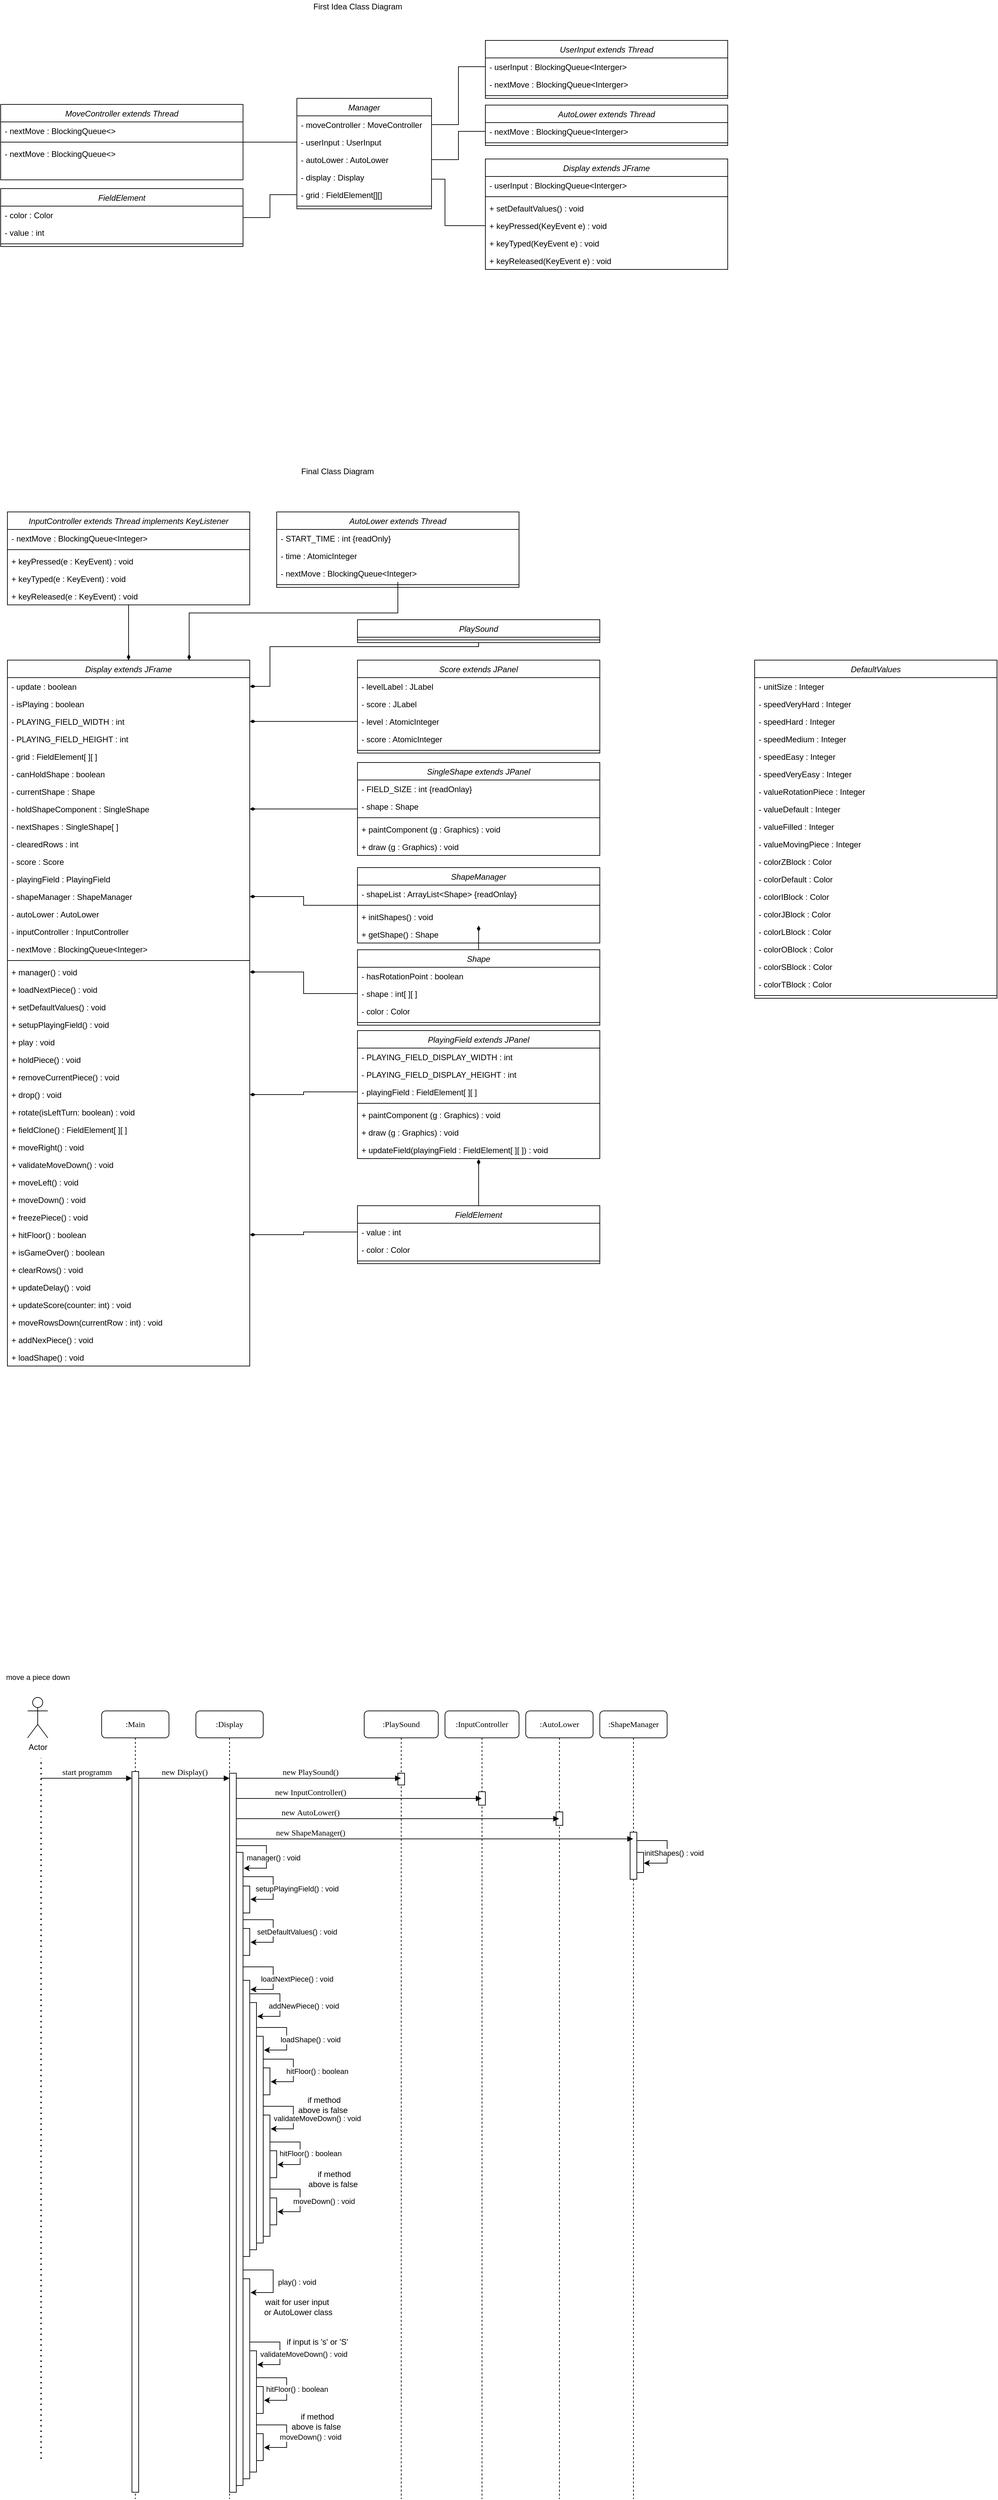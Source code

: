 <mxfile version="16.5.2" type="device"><diagram id="C5RBs43oDa-KdzZeNtuy" name="Page-1"><mxGraphModel dx="1278" dy="546" grid="1" gridSize="10" guides="1" tooltips="1" connect="1" arrows="1" fold="1" page="1" pageScale="1" pageWidth="827" pageHeight="1169" math="0" shadow="0"><root><mxCell id="WIyWlLk6GJQsqaUBKTNV-0"/><mxCell id="WIyWlLk6GJQsqaUBKTNV-1" parent="WIyWlLk6GJQsqaUBKTNV-0"/><mxCell id="TduTZxE3aJyXK6lu5jTk-35" style="edgeStyle=orthogonalEdgeStyle;rounded=0;orthogonalLoop=1;jettySize=auto;html=1;entryX=0;entryY=0.5;entryDx=0;entryDy=0;endArrow=none;endFill=0;" parent="WIyWlLk6GJQsqaUBKTNV-1" source="SjN3way22csjFXPlPhh9-0" target="TduTZxE3aJyXK6lu5jTk-1" edge="1"><mxGeometry relative="1" as="geometry"><Array as="points"><mxPoint x="770" y="286"/><mxPoint x="770" y="355"/></Array></mxGeometry></mxCell><mxCell id="SjN3way22csjFXPlPhh9-0" value="Manager" style="swimlane;fontStyle=2;align=center;verticalAlign=top;childLayout=stackLayout;horizontal=1;startSize=26;horizontalStack=0;resizeParent=1;resizeLast=0;collapsible=1;marginBottom=0;rounded=0;shadow=0;strokeWidth=1;" parent="WIyWlLk6GJQsqaUBKTNV-1" vertex="1"><mxGeometry x="550" y="166" width="200" height="164" as="geometry"><mxRectangle x="230" y="140" width="160" height="26" as="alternateBounds"/></mxGeometry></mxCell><mxCell id="TduTZxE3aJyXK6lu5jTk-24" value="- moveController : MoveController" style="text;align=left;verticalAlign=top;spacingLeft=4;spacingRight=4;overflow=hidden;rotatable=0;points=[[0,0.5],[1,0.5]];portConstraint=eastwest;rounded=0;shadow=0;html=0;" parent="SjN3way22csjFXPlPhh9-0" vertex="1"><mxGeometry y="26" width="200" height="26" as="geometry"/></mxCell><mxCell id="SjN3way22csjFXPlPhh9-6" value="- userInput : UserInput" style="text;align=left;verticalAlign=top;spacingLeft=4;spacingRight=4;overflow=hidden;rotatable=0;points=[[0,0.5],[1,0.5]];portConstraint=eastwest;rounded=0;shadow=0;html=0;" parent="SjN3way22csjFXPlPhh9-0" vertex="1"><mxGeometry y="52" width="200" height="26" as="geometry"/></mxCell><mxCell id="TduTZxE3aJyXK6lu5jTk-16" value="- autoLower : AutoLower" style="text;align=left;verticalAlign=top;spacingLeft=4;spacingRight=4;overflow=hidden;rotatable=0;points=[[0,0.5],[1,0.5]];portConstraint=eastwest;rounded=0;shadow=0;html=0;" parent="SjN3way22csjFXPlPhh9-0" vertex="1"><mxGeometry y="78" width="200" height="26" as="geometry"/></mxCell><mxCell id="TduTZxE3aJyXK6lu5jTk-38" value="- display : Display" style="text;align=left;verticalAlign=top;spacingLeft=4;spacingRight=4;overflow=hidden;rotatable=0;points=[[0,0.5],[1,0.5]];portConstraint=eastwest;rounded=0;shadow=0;html=0;" parent="SjN3way22csjFXPlPhh9-0" vertex="1"><mxGeometry y="104" width="200" height="26" as="geometry"/></mxCell><mxCell id="TduTZxE3aJyXK6lu5jTk-3" value="- grid : FieldElement[][]" style="text;align=left;verticalAlign=top;spacingLeft=4;spacingRight=4;overflow=hidden;rotatable=0;points=[[0,0.5],[1,0.5]];portConstraint=eastwest;rounded=0;shadow=0;html=0;" parent="SjN3way22csjFXPlPhh9-0" vertex="1"><mxGeometry y="130" width="200" height="26" as="geometry"/></mxCell><mxCell id="SjN3way22csjFXPlPhh9-4" value="" style="line;html=1;strokeWidth=1;align=left;verticalAlign=middle;spacingTop=-1;spacingLeft=3;spacingRight=3;rotatable=0;labelPosition=right;points=[];portConstraint=eastwest;" parent="SjN3way22csjFXPlPhh9-0" vertex="1"><mxGeometry y="156" width="200" height="8" as="geometry"/></mxCell><mxCell id="TduTZxE3aJyXK6lu5jTk-0" value="Display extends JFrame" style="swimlane;fontStyle=2;align=center;verticalAlign=top;childLayout=stackLayout;horizontal=1;startSize=26;horizontalStack=0;resizeParent=1;resizeLast=0;collapsible=1;marginBottom=0;rounded=0;shadow=0;strokeWidth=1;" parent="WIyWlLk6GJQsqaUBKTNV-1" vertex="1"><mxGeometry x="830" y="256" width="360" height="164" as="geometry"><mxRectangle x="230" y="140" width="160" height="26" as="alternateBounds"/></mxGeometry></mxCell><mxCell id="TduTZxE3aJyXK6lu5jTk-4" value="- userInput : BlockingQueue&lt;Interger&gt;" style="text;align=left;verticalAlign=top;spacingLeft=4;spacingRight=4;overflow=hidden;rotatable=0;points=[[0,0.5],[1,0.5]];portConstraint=eastwest;rounded=0;shadow=0;html=0;" parent="TduTZxE3aJyXK6lu5jTk-0" vertex="1"><mxGeometry y="26" width="360" height="26" as="geometry"/></mxCell><mxCell id="TduTZxE3aJyXK6lu5jTk-2" value="" style="line;html=1;strokeWidth=1;align=left;verticalAlign=middle;spacingTop=-1;spacingLeft=3;spacingRight=3;rotatable=0;labelPosition=right;points=[];portConstraint=eastwest;" parent="TduTZxE3aJyXK6lu5jTk-0" vertex="1"><mxGeometry y="52" width="360" height="8" as="geometry"/></mxCell><mxCell id="TduTZxE3aJyXK6lu5jTk-6" value="+ setDefaultValues() : void" style="text;align=left;verticalAlign=top;spacingLeft=4;spacingRight=4;overflow=hidden;rotatable=0;points=[[0,0.5],[1,0.5]];portConstraint=eastwest;rounded=0;shadow=0;html=0;" parent="TduTZxE3aJyXK6lu5jTk-0" vertex="1"><mxGeometry y="60" width="360" height="26" as="geometry"/></mxCell><mxCell id="TduTZxE3aJyXK6lu5jTk-1" value="+ keyPressed(KeyEvent e) : void" style="text;align=left;verticalAlign=top;spacingLeft=4;spacingRight=4;overflow=hidden;rotatable=0;points=[[0,0.5],[1,0.5]];portConstraint=eastwest;rounded=0;shadow=0;html=0;" parent="TduTZxE3aJyXK6lu5jTk-0" vertex="1"><mxGeometry y="86" width="360" height="26" as="geometry"/></mxCell><mxCell id="TduTZxE3aJyXK6lu5jTk-8" value="+ keyTyped(KeyEvent e) : void" style="text;align=left;verticalAlign=top;spacingLeft=4;spacingRight=4;overflow=hidden;rotatable=0;points=[[0,0.5],[1,0.5]];portConstraint=eastwest;rounded=0;shadow=0;html=0;" parent="TduTZxE3aJyXK6lu5jTk-0" vertex="1"><mxGeometry y="112" width="360" height="26" as="geometry"/></mxCell><mxCell id="TduTZxE3aJyXK6lu5jTk-7" value="+ keyReleased(KeyEvent e) : void" style="text;align=left;verticalAlign=top;spacingLeft=4;spacingRight=4;overflow=hidden;rotatable=0;points=[[0,0.5],[1,0.5]];portConstraint=eastwest;rounded=0;shadow=0;html=0;" parent="TduTZxE3aJyXK6lu5jTk-0" vertex="1"><mxGeometry y="138" width="360" height="26" as="geometry"/></mxCell><mxCell id="TduTZxE3aJyXK6lu5jTk-9" value="UserInput extends Thread" style="swimlane;fontStyle=2;align=center;verticalAlign=top;childLayout=stackLayout;horizontal=1;startSize=26;horizontalStack=0;resizeParent=1;resizeLast=0;collapsible=1;marginBottom=0;rounded=0;shadow=0;strokeWidth=1;" parent="WIyWlLk6GJQsqaUBKTNV-1" vertex="1"><mxGeometry x="830" y="80" width="360" height="86" as="geometry"><mxRectangle x="230" y="140" width="160" height="26" as="alternateBounds"/></mxGeometry></mxCell><mxCell id="TduTZxE3aJyXK6lu5jTk-10" value="- userInput : BlockingQueue&lt;Interger&gt;" style="text;align=left;verticalAlign=top;spacingLeft=4;spacingRight=4;overflow=hidden;rotatable=0;points=[[0,0.5],[1,0.5]];portConstraint=eastwest;rounded=0;shadow=0;html=0;" parent="TduTZxE3aJyXK6lu5jTk-9" vertex="1"><mxGeometry y="26" width="360" height="26" as="geometry"/></mxCell><mxCell id="TduTZxE3aJyXK6lu5jTk-15" value="- nextMove : BlockingQueue&lt;Interger&gt;" style="text;align=left;verticalAlign=top;spacingLeft=4;spacingRight=4;overflow=hidden;rotatable=0;points=[[0,0.5],[1,0.5]];portConstraint=eastwest;rounded=0;shadow=0;html=0;" parent="TduTZxE3aJyXK6lu5jTk-9" vertex="1"><mxGeometry y="52" width="360" height="26" as="geometry"/></mxCell><mxCell id="TduTZxE3aJyXK6lu5jTk-12" value="" style="line;html=1;strokeWidth=1;align=left;verticalAlign=middle;spacingTop=-1;spacingLeft=3;spacingRight=3;rotatable=0;labelPosition=right;points=[];portConstraint=eastwest;" parent="TduTZxE3aJyXK6lu5jTk-9" vertex="1"><mxGeometry y="78" width="360" height="8" as="geometry"/></mxCell><mxCell id="TduTZxE3aJyXK6lu5jTk-17" value="AutoLower extends Thread" style="swimlane;fontStyle=2;align=center;verticalAlign=top;childLayout=stackLayout;horizontal=1;startSize=26;horizontalStack=0;resizeParent=1;resizeLast=0;collapsible=1;marginBottom=0;rounded=0;shadow=0;strokeWidth=1;" parent="WIyWlLk6GJQsqaUBKTNV-1" vertex="1"><mxGeometry x="830" y="176" width="360" height="60" as="geometry"><mxRectangle x="230" y="140" width="160" height="26" as="alternateBounds"/></mxGeometry></mxCell><mxCell id="TduTZxE3aJyXK6lu5jTk-31" value="- nextMove : BlockingQueue&lt;Interger&gt;" style="text;align=left;verticalAlign=top;spacingLeft=4;spacingRight=4;overflow=hidden;rotatable=0;points=[[0,0.5],[1,0.5]];portConstraint=eastwest;rounded=0;shadow=0;html=0;" parent="TduTZxE3aJyXK6lu5jTk-17" vertex="1"><mxGeometry y="26" width="360" height="26" as="geometry"/></mxCell><mxCell id="TduTZxE3aJyXK6lu5jTk-21" value="" style="line;html=1;strokeWidth=1;align=left;verticalAlign=middle;spacingTop=-1;spacingLeft=3;spacingRight=3;rotatable=0;labelPosition=right;points=[];portConstraint=eastwest;" parent="TduTZxE3aJyXK6lu5jTk-17" vertex="1"><mxGeometry y="52" width="360" height="8" as="geometry"/></mxCell><mxCell id="TduTZxE3aJyXK6lu5jTk-25" value="MoveController extends Thread" style="swimlane;fontStyle=2;align=center;verticalAlign=top;childLayout=stackLayout;horizontal=1;startSize=26;horizontalStack=0;resizeParent=1;resizeLast=0;collapsible=1;marginBottom=0;rounded=0;shadow=0;strokeWidth=1;" parent="WIyWlLk6GJQsqaUBKTNV-1" vertex="1"><mxGeometry x="110" y="175" width="360" height="112" as="geometry"><mxRectangle x="230" y="140" width="160" height="26" as="alternateBounds"/></mxGeometry></mxCell><mxCell id="TduTZxE3aJyXK6lu5jTk-27" value="- nextMove : BlockingQueue&lt;&gt;" style="text;align=left;verticalAlign=top;spacingLeft=4;spacingRight=4;overflow=hidden;rotatable=0;points=[[0,0.5],[1,0.5]];portConstraint=eastwest;rounded=0;shadow=0;html=0;" parent="TduTZxE3aJyXK6lu5jTk-25" vertex="1"><mxGeometry y="26" width="360" height="26" as="geometry"/></mxCell><mxCell id="TduTZxE3aJyXK6lu5jTk-29" value="" style="line;html=1;strokeWidth=1;align=left;verticalAlign=middle;spacingTop=-1;spacingLeft=3;spacingRight=3;rotatable=0;labelPosition=right;points=[];portConstraint=eastwest;" parent="TduTZxE3aJyXK6lu5jTk-25" vertex="1"><mxGeometry y="52" width="360" height="8" as="geometry"/></mxCell><mxCell id="TduTZxE3aJyXK6lu5jTk-30" value="- nextMove : BlockingQueue&lt;&gt;" style="text;align=left;verticalAlign=top;spacingLeft=4;spacingRight=4;overflow=hidden;rotatable=0;points=[[0,0.5],[1,0.5]];portConstraint=eastwest;rounded=0;shadow=0;html=0;" parent="TduTZxE3aJyXK6lu5jTk-25" vertex="1"><mxGeometry y="60" width="360" height="26" as="geometry"/></mxCell><mxCell id="TduTZxE3aJyXK6lu5jTk-32" style="edgeStyle=orthogonalEdgeStyle;rounded=0;orthogonalLoop=1;jettySize=auto;html=1;entryX=0;entryY=0.5;entryDx=0;entryDy=0;exitX=1;exitY=0.5;exitDx=0;exitDy=0;endArrow=none;endFill=0;" parent="WIyWlLk6GJQsqaUBKTNV-1" source="TduTZxE3aJyXK6lu5jTk-24" target="TduTZxE3aJyXK6lu5jTk-10" edge="1"><mxGeometry relative="1" as="geometry"><mxPoint x="760" y="218" as="sourcePoint"/><Array as="points"/></mxGeometry></mxCell><mxCell id="TduTZxE3aJyXK6lu5jTk-33" style="edgeStyle=orthogonalEdgeStyle;rounded=0;orthogonalLoop=1;jettySize=auto;html=1;entryX=0;entryY=0.5;entryDx=0;entryDy=0;endArrow=none;endFill=0;" parent="WIyWlLk6GJQsqaUBKTNV-1" source="TduTZxE3aJyXK6lu5jTk-16" target="TduTZxE3aJyXK6lu5jTk-31" edge="1"><mxGeometry relative="1" as="geometry"/></mxCell><mxCell id="TduTZxE3aJyXK6lu5jTk-37" style="edgeStyle=orthogonalEdgeStyle;rounded=0;orthogonalLoop=1;jettySize=auto;html=1;entryX=1;entryY=0.5;entryDx=0;entryDy=0;endArrow=none;endFill=0;" parent="WIyWlLk6GJQsqaUBKTNV-1" source="SjN3way22csjFXPlPhh9-6" target="TduTZxE3aJyXK6lu5jTk-25" edge="1"><mxGeometry relative="1" as="geometry"/></mxCell><mxCell id="TduTZxE3aJyXK6lu5jTk-39" value="FieldElement" style="swimlane;fontStyle=2;align=center;verticalAlign=top;childLayout=stackLayout;horizontal=1;startSize=26;horizontalStack=0;resizeParent=1;resizeLast=0;collapsible=1;marginBottom=0;rounded=0;shadow=0;strokeWidth=1;" parent="WIyWlLk6GJQsqaUBKTNV-1" vertex="1"><mxGeometry x="110" y="300" width="360" height="86" as="geometry"><mxRectangle x="230" y="140" width="160" height="26" as="alternateBounds"/></mxGeometry></mxCell><mxCell id="TduTZxE3aJyXK6lu5jTk-43" value="- color : Color" style="text;align=left;verticalAlign=top;spacingLeft=4;spacingRight=4;overflow=hidden;rotatable=0;points=[[0,0.5],[1,0.5]];portConstraint=eastwest;rounded=0;shadow=0;html=0;" parent="TduTZxE3aJyXK6lu5jTk-39" vertex="1"><mxGeometry y="26" width="360" height="26" as="geometry"/></mxCell><mxCell id="TduTZxE3aJyXK6lu5jTk-40" value="- value : int" style="text;align=left;verticalAlign=top;spacingLeft=4;spacingRight=4;overflow=hidden;rotatable=0;points=[[0,0.5],[1,0.5]];portConstraint=eastwest;rounded=0;shadow=0;html=0;" parent="TduTZxE3aJyXK6lu5jTk-39" vertex="1"><mxGeometry y="52" width="360" height="26" as="geometry"/></mxCell><mxCell id="TduTZxE3aJyXK6lu5jTk-41" value="" style="line;html=1;strokeWidth=1;align=left;verticalAlign=middle;spacingTop=-1;spacingLeft=3;spacingRight=3;rotatable=0;labelPosition=right;points=[];portConstraint=eastwest;" parent="TduTZxE3aJyXK6lu5jTk-39" vertex="1"><mxGeometry y="78" width="360" height="8" as="geometry"/></mxCell><mxCell id="TduTZxE3aJyXK6lu5jTk-44" style="edgeStyle=orthogonalEdgeStyle;rounded=0;orthogonalLoop=1;jettySize=auto;html=1;entryX=1;entryY=0.5;entryDx=0;entryDy=0;endArrow=none;endFill=0;" parent="WIyWlLk6GJQsqaUBKTNV-1" source="TduTZxE3aJyXK6lu5jTk-3" target="TduTZxE3aJyXK6lu5jTk-39" edge="1"><mxGeometry relative="1" as="geometry"/></mxCell><mxCell id="az4CpWKkiYfzmls5BgNS-0" value="Display extends JFrame" style="swimlane;fontStyle=2;align=center;verticalAlign=top;childLayout=stackLayout;horizontal=1;startSize=26;horizontalStack=0;resizeParent=1;resizeLast=0;collapsible=1;marginBottom=0;rounded=0;shadow=0;strokeWidth=1;" parent="WIyWlLk6GJQsqaUBKTNV-1" vertex="1"><mxGeometry x="120" y="1000" width="360" height="1048" as="geometry"><mxRectangle x="230" y="140" width="160" height="26" as="alternateBounds"/></mxGeometry></mxCell><mxCell id="az4CpWKkiYfzmls5BgNS-1" value="- update : boolean" style="text;align=left;verticalAlign=top;spacingLeft=4;spacingRight=4;overflow=hidden;rotatable=0;points=[[0,0.5],[1,0.5]];portConstraint=eastwest;rounded=0;shadow=0;html=0;" parent="az4CpWKkiYfzmls5BgNS-0" vertex="1"><mxGeometry y="26" width="360" height="26" as="geometry"/></mxCell><mxCell id="az4CpWKkiYfzmls5BgNS-4" value="- isPlaying : boolean" style="text;align=left;verticalAlign=top;spacingLeft=4;spacingRight=4;overflow=hidden;rotatable=0;points=[[0,0.5],[1,0.5]];portConstraint=eastwest;rounded=0;shadow=0;html=0;" parent="az4CpWKkiYfzmls5BgNS-0" vertex="1"><mxGeometry y="52" width="360" height="26" as="geometry"/></mxCell><mxCell id="az4CpWKkiYfzmls5BgNS-5" value="- PLAYING_FIELD_WIDTH : int" style="text;align=left;verticalAlign=top;spacingLeft=4;spacingRight=4;overflow=hidden;rotatable=0;points=[[0,0.5],[1,0.5]];portConstraint=eastwest;rounded=0;shadow=0;html=0;" parent="az4CpWKkiYfzmls5BgNS-0" vertex="1"><mxGeometry y="78" width="360" height="26" as="geometry"/></mxCell><mxCell id="az4CpWKkiYfzmls5BgNS-6" value="- PLAYING_FIELD_HEIGHT : int" style="text;align=left;verticalAlign=top;spacingLeft=4;spacingRight=4;overflow=hidden;rotatable=0;points=[[0,0.5],[1,0.5]];portConstraint=eastwest;rounded=0;shadow=0;html=0;" parent="az4CpWKkiYfzmls5BgNS-0" vertex="1"><mxGeometry y="104" width="360" height="26" as="geometry"/></mxCell><mxCell id="az4CpWKkiYfzmls5BgNS-8" value="- grid : FieldElement[ ][ ]" style="text;align=left;verticalAlign=top;spacingLeft=4;spacingRight=4;overflow=hidden;rotatable=0;points=[[0,0.5],[1,0.5]];portConstraint=eastwest;rounded=0;shadow=0;html=0;" parent="az4CpWKkiYfzmls5BgNS-0" vertex="1"><mxGeometry y="130" width="360" height="26" as="geometry"/></mxCell><mxCell id="az4CpWKkiYfzmls5BgNS-9" value="- canHoldShape : boolean" style="text;align=left;verticalAlign=top;spacingLeft=4;spacingRight=4;overflow=hidden;rotatable=0;points=[[0,0.5],[1,0.5]];portConstraint=eastwest;rounded=0;shadow=0;html=0;" parent="az4CpWKkiYfzmls5BgNS-0" vertex="1"><mxGeometry y="156" width="360" height="26" as="geometry"/></mxCell><mxCell id="az4CpWKkiYfzmls5BgNS-7" value="- currentShape : Shape" style="text;align=left;verticalAlign=top;spacingLeft=4;spacingRight=4;overflow=hidden;rotatable=0;points=[[0,0.5],[1,0.5]];portConstraint=eastwest;rounded=0;shadow=0;html=0;" parent="az4CpWKkiYfzmls5BgNS-0" vertex="1"><mxGeometry y="182" width="360" height="26" as="geometry"/></mxCell><mxCell id="az4CpWKkiYfzmls5BgNS-10" value="- holdShapeComponent : SingleShape" style="text;align=left;verticalAlign=top;spacingLeft=4;spacingRight=4;overflow=hidden;rotatable=0;points=[[0,0.5],[1,0.5]];portConstraint=eastwest;rounded=0;shadow=0;html=0;" parent="az4CpWKkiYfzmls5BgNS-0" vertex="1"><mxGeometry y="208" width="360" height="26" as="geometry"/></mxCell><mxCell id="az4CpWKkiYfzmls5BgNS-11" value="- nextShapes : SingleShape[ ]" style="text;align=left;verticalAlign=top;spacingLeft=4;spacingRight=4;overflow=hidden;rotatable=0;points=[[0,0.5],[1,0.5]];portConstraint=eastwest;rounded=0;shadow=0;html=0;" parent="az4CpWKkiYfzmls5BgNS-0" vertex="1"><mxGeometry y="234" width="360" height="26" as="geometry"/></mxCell><mxCell id="az4CpWKkiYfzmls5BgNS-12" value="- clearedRows : int" style="text;align=left;verticalAlign=top;spacingLeft=4;spacingRight=4;overflow=hidden;rotatable=0;points=[[0,0.5],[1,0.5]];portConstraint=eastwest;rounded=0;shadow=0;html=0;" parent="az4CpWKkiYfzmls5BgNS-0" vertex="1"><mxGeometry y="260" width="360" height="26" as="geometry"/></mxCell><mxCell id="az4CpWKkiYfzmls5BgNS-13" value="- score : Score" style="text;align=left;verticalAlign=top;spacingLeft=4;spacingRight=4;overflow=hidden;rotatable=0;points=[[0,0.5],[1,0.5]];portConstraint=eastwest;rounded=0;shadow=0;html=0;" parent="az4CpWKkiYfzmls5BgNS-0" vertex="1"><mxGeometry y="286" width="360" height="26" as="geometry"/></mxCell><mxCell id="az4CpWKkiYfzmls5BgNS-14" value="- playingField : PlayingField" style="text;align=left;verticalAlign=top;spacingLeft=4;spacingRight=4;overflow=hidden;rotatable=0;points=[[0,0.5],[1,0.5]];portConstraint=eastwest;rounded=0;shadow=0;html=0;" parent="az4CpWKkiYfzmls5BgNS-0" vertex="1"><mxGeometry y="312" width="360" height="26" as="geometry"/></mxCell><mxCell id="az4CpWKkiYfzmls5BgNS-15" value="- shapeManager : ShapeManager" style="text;align=left;verticalAlign=top;spacingLeft=4;spacingRight=4;overflow=hidden;rotatable=0;points=[[0,0.5],[1,0.5]];portConstraint=eastwest;rounded=0;shadow=0;html=0;" parent="az4CpWKkiYfzmls5BgNS-0" vertex="1"><mxGeometry y="338" width="360" height="26" as="geometry"/></mxCell><mxCell id="az4CpWKkiYfzmls5BgNS-16" value="- autoLower : AutoLower" style="text;align=left;verticalAlign=top;spacingLeft=4;spacingRight=4;overflow=hidden;rotatable=0;points=[[0,0.5],[1,0.5]];portConstraint=eastwest;rounded=0;shadow=0;html=0;" parent="az4CpWKkiYfzmls5BgNS-0" vertex="1"><mxGeometry y="364" width="360" height="26" as="geometry"/></mxCell><mxCell id="az4CpWKkiYfzmls5BgNS-17" value="- inputController : InputController" style="text;align=left;verticalAlign=top;spacingLeft=4;spacingRight=4;overflow=hidden;rotatable=0;points=[[0,0.5],[1,0.5]];portConstraint=eastwest;rounded=0;shadow=0;html=0;" parent="az4CpWKkiYfzmls5BgNS-0" vertex="1"><mxGeometry y="390" width="360" height="26" as="geometry"/></mxCell><mxCell id="az4CpWKkiYfzmls5BgNS-18" value="- nextMove : BlockingQueue&lt;Integer&gt;" style="text;align=left;verticalAlign=top;spacingLeft=4;spacingRight=4;overflow=hidden;rotatable=0;points=[[0,0.5],[1,0.5]];portConstraint=eastwest;rounded=0;shadow=0;html=0;" parent="az4CpWKkiYfzmls5BgNS-0" vertex="1"><mxGeometry y="416" width="360" height="26" as="geometry"/></mxCell><mxCell id="az4CpWKkiYfzmls5BgNS-2" value="" style="line;html=1;strokeWidth=1;align=left;verticalAlign=middle;spacingTop=-1;spacingLeft=3;spacingRight=3;rotatable=0;labelPosition=right;points=[];portConstraint=eastwest;" parent="az4CpWKkiYfzmls5BgNS-0" vertex="1"><mxGeometry y="442" width="360" height="8" as="geometry"/></mxCell><mxCell id="az4CpWKkiYfzmls5BgNS-3" value="+ manager() : void" style="text;align=left;verticalAlign=top;spacingLeft=4;spacingRight=4;overflow=hidden;rotatable=0;points=[[0,0.5],[1,0.5]];portConstraint=eastwest;rounded=0;shadow=0;html=0;" parent="az4CpWKkiYfzmls5BgNS-0" vertex="1"><mxGeometry y="450" width="360" height="26" as="geometry"/></mxCell><mxCell id="az4CpWKkiYfzmls5BgNS-19" value="+ loadNextPiece() : void" style="text;align=left;verticalAlign=top;spacingLeft=4;spacingRight=4;overflow=hidden;rotatable=0;points=[[0,0.5],[1,0.5]];portConstraint=eastwest;rounded=0;shadow=0;html=0;" parent="az4CpWKkiYfzmls5BgNS-0" vertex="1"><mxGeometry y="476" width="360" height="26" as="geometry"/></mxCell><mxCell id="az4CpWKkiYfzmls5BgNS-20" value="+ setDefaultValues() : void" style="text;align=left;verticalAlign=top;spacingLeft=4;spacingRight=4;overflow=hidden;rotatable=0;points=[[0,0.5],[1,0.5]];portConstraint=eastwest;rounded=0;shadow=0;html=0;" parent="az4CpWKkiYfzmls5BgNS-0" vertex="1"><mxGeometry y="502" width="360" height="26" as="geometry"/></mxCell><mxCell id="az4CpWKkiYfzmls5BgNS-21" value="+ setupPlayingField() : void" style="text;align=left;verticalAlign=top;spacingLeft=4;spacingRight=4;overflow=hidden;rotatable=0;points=[[0,0.5],[1,0.5]];portConstraint=eastwest;rounded=0;shadow=0;html=0;" parent="az4CpWKkiYfzmls5BgNS-0" vertex="1"><mxGeometry y="528" width="360" height="26" as="geometry"/></mxCell><mxCell id="az4CpWKkiYfzmls5BgNS-22" value="+ play : void" style="text;align=left;verticalAlign=top;spacingLeft=4;spacingRight=4;overflow=hidden;rotatable=0;points=[[0,0.5],[1,0.5]];portConstraint=eastwest;rounded=0;shadow=0;html=0;" parent="az4CpWKkiYfzmls5BgNS-0" vertex="1"><mxGeometry y="554" width="360" height="26" as="geometry"/></mxCell><mxCell id="az4CpWKkiYfzmls5BgNS-23" value="+ holdPiece() : void" style="text;align=left;verticalAlign=top;spacingLeft=4;spacingRight=4;overflow=hidden;rotatable=0;points=[[0,0.5],[1,0.5]];portConstraint=eastwest;rounded=0;shadow=0;html=0;" parent="az4CpWKkiYfzmls5BgNS-0" vertex="1"><mxGeometry y="580" width="360" height="26" as="geometry"/></mxCell><mxCell id="az4CpWKkiYfzmls5BgNS-24" value="+ removeCurrentPiece() : void" style="text;align=left;verticalAlign=top;spacingLeft=4;spacingRight=4;overflow=hidden;rotatable=0;points=[[0,0.5],[1,0.5]];portConstraint=eastwest;rounded=0;shadow=0;html=0;" parent="az4CpWKkiYfzmls5BgNS-0" vertex="1"><mxGeometry y="606" width="360" height="26" as="geometry"/></mxCell><mxCell id="az4CpWKkiYfzmls5BgNS-25" value="+ drop() : void" style="text;align=left;verticalAlign=top;spacingLeft=4;spacingRight=4;overflow=hidden;rotatable=0;points=[[0,0.5],[1,0.5]];portConstraint=eastwest;rounded=0;shadow=0;html=0;" parent="az4CpWKkiYfzmls5BgNS-0" vertex="1"><mxGeometry y="632" width="360" height="26" as="geometry"/></mxCell><mxCell id="az4CpWKkiYfzmls5BgNS-26" value="+ rotate(isLeftTurn: boolean) : void" style="text;align=left;verticalAlign=top;spacingLeft=4;spacingRight=4;overflow=hidden;rotatable=0;points=[[0,0.5],[1,0.5]];portConstraint=eastwest;rounded=0;shadow=0;html=0;" parent="az4CpWKkiYfzmls5BgNS-0" vertex="1"><mxGeometry y="658" width="360" height="26" as="geometry"/></mxCell><mxCell id="az4CpWKkiYfzmls5BgNS-33" value="+ fieldClone() : FieldElement[ ][ ] " style="text;align=left;verticalAlign=top;spacingLeft=4;spacingRight=4;overflow=hidden;rotatable=0;points=[[0,0.5],[1,0.5]];portConstraint=eastwest;rounded=0;shadow=0;html=0;" parent="az4CpWKkiYfzmls5BgNS-0" vertex="1"><mxGeometry y="684" width="360" height="26" as="geometry"/></mxCell><mxCell id="az4CpWKkiYfzmls5BgNS-34" value="+ moveRight() : void" style="text;align=left;verticalAlign=top;spacingLeft=4;spacingRight=4;overflow=hidden;rotatable=0;points=[[0,0.5],[1,0.5]];portConstraint=eastwest;rounded=0;shadow=0;html=0;" parent="az4CpWKkiYfzmls5BgNS-0" vertex="1"><mxGeometry y="710" width="360" height="26" as="geometry"/></mxCell><mxCell id="az4CpWKkiYfzmls5BgNS-37" value="+ validateMoveDown() : void" style="text;align=left;verticalAlign=top;spacingLeft=4;spacingRight=4;overflow=hidden;rotatable=0;points=[[0,0.5],[1,0.5]];portConstraint=eastwest;rounded=0;shadow=0;html=0;" parent="az4CpWKkiYfzmls5BgNS-0" vertex="1"><mxGeometry y="736" width="360" height="26" as="geometry"/></mxCell><mxCell id="az4CpWKkiYfzmls5BgNS-36" value="+ moveLeft() : void" style="text;align=left;verticalAlign=top;spacingLeft=4;spacingRight=4;overflow=hidden;rotatable=0;points=[[0,0.5],[1,0.5]];portConstraint=eastwest;rounded=0;shadow=0;html=0;" parent="az4CpWKkiYfzmls5BgNS-0" vertex="1"><mxGeometry y="762" width="360" height="26" as="geometry"/></mxCell><mxCell id="az4CpWKkiYfzmls5BgNS-38" value="+ moveDown() : void" style="text;align=left;verticalAlign=top;spacingLeft=4;spacingRight=4;overflow=hidden;rotatable=0;points=[[0,0.5],[1,0.5]];portConstraint=eastwest;rounded=0;shadow=0;html=0;" parent="az4CpWKkiYfzmls5BgNS-0" vertex="1"><mxGeometry y="788" width="360" height="26" as="geometry"/></mxCell><mxCell id="az4CpWKkiYfzmls5BgNS-39" value="+ freezePiece() : void" style="text;align=left;verticalAlign=top;spacingLeft=4;spacingRight=4;overflow=hidden;rotatable=0;points=[[0,0.5],[1,0.5]];portConstraint=eastwest;rounded=0;shadow=0;html=0;" parent="az4CpWKkiYfzmls5BgNS-0" vertex="1"><mxGeometry y="814" width="360" height="26" as="geometry"/></mxCell><mxCell id="az4CpWKkiYfzmls5BgNS-40" value="+ hitFloor() : boolean" style="text;align=left;verticalAlign=top;spacingLeft=4;spacingRight=4;overflow=hidden;rotatable=0;points=[[0,0.5],[1,0.5]];portConstraint=eastwest;rounded=0;shadow=0;html=0;" parent="az4CpWKkiYfzmls5BgNS-0" vertex="1"><mxGeometry y="840" width="360" height="26" as="geometry"/></mxCell><mxCell id="az4CpWKkiYfzmls5BgNS-41" value="+ isGameOver() : boolean" style="text;align=left;verticalAlign=top;spacingLeft=4;spacingRight=4;overflow=hidden;rotatable=0;points=[[0,0.5],[1,0.5]];portConstraint=eastwest;rounded=0;shadow=0;html=0;" parent="az4CpWKkiYfzmls5BgNS-0" vertex="1"><mxGeometry y="866" width="360" height="26" as="geometry"/></mxCell><mxCell id="az4CpWKkiYfzmls5BgNS-42" value="+ clearRows() : void" style="text;align=left;verticalAlign=top;spacingLeft=4;spacingRight=4;overflow=hidden;rotatable=0;points=[[0,0.5],[1,0.5]];portConstraint=eastwest;rounded=0;shadow=0;html=0;" parent="az4CpWKkiYfzmls5BgNS-0" vertex="1"><mxGeometry y="892" width="360" height="26" as="geometry"/></mxCell><mxCell id="az4CpWKkiYfzmls5BgNS-43" value="+ updateDelay() : void" style="text;align=left;verticalAlign=top;spacingLeft=4;spacingRight=4;overflow=hidden;rotatable=0;points=[[0,0.5],[1,0.5]];portConstraint=eastwest;rounded=0;shadow=0;html=0;" parent="az4CpWKkiYfzmls5BgNS-0" vertex="1"><mxGeometry y="918" width="360" height="26" as="geometry"/></mxCell><mxCell id="az4CpWKkiYfzmls5BgNS-44" value="+ updateScore(counter: int) : void" style="text;align=left;verticalAlign=top;spacingLeft=4;spacingRight=4;overflow=hidden;rotatable=0;points=[[0,0.5],[1,0.5]];portConstraint=eastwest;rounded=0;shadow=0;html=0;" parent="az4CpWKkiYfzmls5BgNS-0" vertex="1"><mxGeometry y="944" width="360" height="26" as="geometry"/></mxCell><mxCell id="az4CpWKkiYfzmls5BgNS-45" value="+ moveRowsDown(currentRow : int) : void" style="text;align=left;verticalAlign=top;spacingLeft=4;spacingRight=4;overflow=hidden;rotatable=0;points=[[0,0.5],[1,0.5]];portConstraint=eastwest;rounded=0;shadow=0;html=0;" parent="az4CpWKkiYfzmls5BgNS-0" vertex="1"><mxGeometry y="970" width="360" height="26" as="geometry"/></mxCell><mxCell id="az4CpWKkiYfzmls5BgNS-46" value="+ addNexPiece() : void" style="text;align=left;verticalAlign=top;spacingLeft=4;spacingRight=4;overflow=hidden;rotatable=0;points=[[0,0.5],[1,0.5]];portConstraint=eastwest;rounded=0;shadow=0;html=0;" parent="az4CpWKkiYfzmls5BgNS-0" vertex="1"><mxGeometry y="996" width="360" height="26" as="geometry"/></mxCell><mxCell id="az4CpWKkiYfzmls5BgNS-47" value="+ loadShape() : void" style="text;align=left;verticalAlign=top;spacingLeft=4;spacingRight=4;overflow=hidden;rotatable=0;points=[[0,0.5],[1,0.5]];portConstraint=eastwest;rounded=0;shadow=0;html=0;" parent="az4CpWKkiYfzmls5BgNS-0" vertex="1"><mxGeometry y="1022" width="360" height="26" as="geometry"/></mxCell><mxCell id="az4CpWKkiYfzmls5BgNS-48" value="DefaultValues" style="swimlane;fontStyle=2;align=center;verticalAlign=top;childLayout=stackLayout;horizontal=1;startSize=26;horizontalStack=0;resizeParent=1;resizeLast=0;collapsible=1;marginBottom=0;rounded=0;shadow=0;strokeWidth=1;" parent="WIyWlLk6GJQsqaUBKTNV-1" vertex="1"><mxGeometry x="1230" y="1000" width="360" height="502" as="geometry"><mxRectangle x="230" y="140" width="160" height="26" as="alternateBounds"/></mxGeometry></mxCell><mxCell id="az4CpWKkiYfzmls5BgNS-49" value="- unitSize : Integer" style="text;align=left;verticalAlign=top;spacingLeft=4;spacingRight=4;overflow=hidden;rotatable=0;points=[[0,0.5],[1,0.5]];portConstraint=eastwest;rounded=0;shadow=0;html=0;" parent="az4CpWKkiYfzmls5BgNS-48" vertex="1"><mxGeometry y="26" width="360" height="26" as="geometry"/></mxCell><mxCell id="az4CpWKkiYfzmls5BgNS-51" value="- speedVeryHard : Integer" style="text;align=left;verticalAlign=top;spacingLeft=4;spacingRight=4;overflow=hidden;rotatable=0;points=[[0,0.5],[1,0.5]];portConstraint=eastwest;rounded=0;shadow=0;html=0;" parent="az4CpWKkiYfzmls5BgNS-48" vertex="1"><mxGeometry y="52" width="360" height="26" as="geometry"/></mxCell><mxCell id="az4CpWKkiYfzmls5BgNS-52" value="- speedHard : Integer" style="text;align=left;verticalAlign=top;spacingLeft=4;spacingRight=4;overflow=hidden;rotatable=0;points=[[0,0.5],[1,0.5]];portConstraint=eastwest;rounded=0;shadow=0;html=0;" parent="az4CpWKkiYfzmls5BgNS-48" vertex="1"><mxGeometry y="78" width="360" height="26" as="geometry"/></mxCell><mxCell id="az4CpWKkiYfzmls5BgNS-58" value="- speedMedium : Integer" style="text;align=left;verticalAlign=top;spacingLeft=4;spacingRight=4;overflow=hidden;rotatable=0;points=[[0,0.5],[1,0.5]];portConstraint=eastwest;rounded=0;shadow=0;html=0;" parent="az4CpWKkiYfzmls5BgNS-48" vertex="1"><mxGeometry y="104" width="360" height="26" as="geometry"/></mxCell><mxCell id="az4CpWKkiYfzmls5BgNS-53" value="- speedEasy : Integer" style="text;align=left;verticalAlign=top;spacingLeft=4;spacingRight=4;overflow=hidden;rotatable=0;points=[[0,0.5],[1,0.5]];portConstraint=eastwest;rounded=0;shadow=0;html=0;" parent="az4CpWKkiYfzmls5BgNS-48" vertex="1"><mxGeometry y="130" width="360" height="26" as="geometry"/></mxCell><mxCell id="az4CpWKkiYfzmls5BgNS-59" value="- speedVeryEasy : Integer" style="text;align=left;verticalAlign=top;spacingLeft=4;spacingRight=4;overflow=hidden;rotatable=0;points=[[0,0.5],[1,0.5]];portConstraint=eastwest;rounded=0;shadow=0;html=0;" parent="az4CpWKkiYfzmls5BgNS-48" vertex="1"><mxGeometry y="156" width="360" height="26" as="geometry"/></mxCell><mxCell id="az4CpWKkiYfzmls5BgNS-61" value="- valueRotationPiece : Integer" style="text;align=left;verticalAlign=top;spacingLeft=4;spacingRight=4;overflow=hidden;rotatable=0;points=[[0,0.5],[1,0.5]];portConstraint=eastwest;rounded=0;shadow=0;html=0;" parent="az4CpWKkiYfzmls5BgNS-48" vertex="1"><mxGeometry y="182" width="360" height="26" as="geometry"/></mxCell><mxCell id="az4CpWKkiYfzmls5BgNS-64" value="- valueDefault : Integer" style="text;align=left;verticalAlign=top;spacingLeft=4;spacingRight=4;overflow=hidden;rotatable=0;points=[[0,0.5],[1,0.5]];portConstraint=eastwest;rounded=0;shadow=0;html=0;" parent="az4CpWKkiYfzmls5BgNS-48" vertex="1"><mxGeometry y="208" width="360" height="26" as="geometry"/></mxCell><mxCell id="az4CpWKkiYfzmls5BgNS-63" value="- valueFilled : Integer" style="text;align=left;verticalAlign=top;spacingLeft=4;spacingRight=4;overflow=hidden;rotatable=0;points=[[0,0.5],[1,0.5]];portConstraint=eastwest;rounded=0;shadow=0;html=0;" parent="az4CpWKkiYfzmls5BgNS-48" vertex="1"><mxGeometry y="234" width="360" height="26" as="geometry"/></mxCell><mxCell id="az4CpWKkiYfzmls5BgNS-62" value="- valueMovingPiece : Integer" style="text;align=left;verticalAlign=top;spacingLeft=4;spacingRight=4;overflow=hidden;rotatable=0;points=[[0,0.5],[1,0.5]];portConstraint=eastwest;rounded=0;shadow=0;html=0;" parent="az4CpWKkiYfzmls5BgNS-48" vertex="1"><mxGeometry y="260" width="360" height="26" as="geometry"/></mxCell><mxCell id="az4CpWKkiYfzmls5BgNS-65" value="- colorZBlock : Color" style="text;align=left;verticalAlign=top;spacingLeft=4;spacingRight=4;overflow=hidden;rotatable=0;points=[[0,0.5],[1,0.5]];portConstraint=eastwest;rounded=0;shadow=0;html=0;" parent="az4CpWKkiYfzmls5BgNS-48" vertex="1"><mxGeometry y="286" width="360" height="26" as="geometry"/></mxCell><mxCell id="az4CpWKkiYfzmls5BgNS-74" value="- colorDefault : Color" style="text;align=left;verticalAlign=top;spacingLeft=4;spacingRight=4;overflow=hidden;rotatable=0;points=[[0,0.5],[1,0.5]];portConstraint=eastwest;rounded=0;shadow=0;html=0;" parent="az4CpWKkiYfzmls5BgNS-48" vertex="1"><mxGeometry y="312" width="360" height="26" as="geometry"/></mxCell><mxCell id="az4CpWKkiYfzmls5BgNS-73" value="- colorIBlock : Color" style="text;align=left;verticalAlign=top;spacingLeft=4;spacingRight=4;overflow=hidden;rotatable=0;points=[[0,0.5],[1,0.5]];portConstraint=eastwest;rounded=0;shadow=0;html=0;" parent="az4CpWKkiYfzmls5BgNS-48" vertex="1"><mxGeometry y="338" width="360" height="26" as="geometry"/></mxCell><mxCell id="az4CpWKkiYfzmls5BgNS-72" value="- colorJBlock : Color" style="text;align=left;verticalAlign=top;spacingLeft=4;spacingRight=4;overflow=hidden;rotatable=0;points=[[0,0.5],[1,0.5]];portConstraint=eastwest;rounded=0;shadow=0;html=0;" parent="az4CpWKkiYfzmls5BgNS-48" vertex="1"><mxGeometry y="364" width="360" height="26" as="geometry"/></mxCell><mxCell id="az4CpWKkiYfzmls5BgNS-71" value="- colorLBlock : Color" style="text;align=left;verticalAlign=top;spacingLeft=4;spacingRight=4;overflow=hidden;rotatable=0;points=[[0,0.5],[1,0.5]];portConstraint=eastwest;rounded=0;shadow=0;html=0;" parent="az4CpWKkiYfzmls5BgNS-48" vertex="1"><mxGeometry y="390" width="360" height="26" as="geometry"/></mxCell><mxCell id="az4CpWKkiYfzmls5BgNS-70" value="- colorOBlock : Color" style="text;align=left;verticalAlign=top;spacingLeft=4;spacingRight=4;overflow=hidden;rotatable=0;points=[[0,0.5],[1,0.5]];portConstraint=eastwest;rounded=0;shadow=0;html=0;" parent="az4CpWKkiYfzmls5BgNS-48" vertex="1"><mxGeometry y="416" width="360" height="26" as="geometry"/></mxCell><mxCell id="az4CpWKkiYfzmls5BgNS-69" value="- colorSBlock : Color" style="text;align=left;verticalAlign=top;spacingLeft=4;spacingRight=4;overflow=hidden;rotatable=0;points=[[0,0.5],[1,0.5]];portConstraint=eastwest;rounded=0;shadow=0;html=0;" parent="az4CpWKkiYfzmls5BgNS-48" vertex="1"><mxGeometry y="442" width="360" height="26" as="geometry"/></mxCell><mxCell id="az4CpWKkiYfzmls5BgNS-68" value="- colorTBlock : Color" style="text;align=left;verticalAlign=top;spacingLeft=4;spacingRight=4;overflow=hidden;rotatable=0;points=[[0,0.5],[1,0.5]];portConstraint=eastwest;rounded=0;shadow=0;html=0;" parent="az4CpWKkiYfzmls5BgNS-48" vertex="1"><mxGeometry y="468" width="360" height="26" as="geometry"/></mxCell><mxCell id="az4CpWKkiYfzmls5BgNS-50" value="" style="line;html=1;strokeWidth=1;align=left;verticalAlign=middle;spacingTop=-1;spacingLeft=3;spacingRight=3;rotatable=0;labelPosition=right;points=[];portConstraint=eastwest;" parent="az4CpWKkiYfzmls5BgNS-48" vertex="1"><mxGeometry y="494" width="360" height="8" as="geometry"/></mxCell><mxCell id="az4CpWKkiYfzmls5BgNS-75" value="Score extends JPanel" style="swimlane;fontStyle=2;align=center;verticalAlign=top;childLayout=stackLayout;horizontal=1;startSize=26;horizontalStack=0;resizeParent=1;resizeLast=0;collapsible=1;marginBottom=0;rounded=0;shadow=0;strokeWidth=1;" parent="WIyWlLk6GJQsqaUBKTNV-1" vertex="1"><mxGeometry x="640" y="1000" width="360" height="138" as="geometry"><mxRectangle x="230" y="140" width="160" height="26" as="alternateBounds"/></mxGeometry></mxCell><mxCell id="az4CpWKkiYfzmls5BgNS-76" value="- levelLabel : JLabel" style="text;align=left;verticalAlign=top;spacingLeft=4;spacingRight=4;overflow=hidden;rotatable=0;points=[[0,0.5],[1,0.5]];portConstraint=eastwest;rounded=0;shadow=0;html=0;" parent="az4CpWKkiYfzmls5BgNS-75" vertex="1"><mxGeometry y="26" width="360" height="26" as="geometry"/></mxCell><mxCell id="az4CpWKkiYfzmls5BgNS-79" value="- score : JLabel" style="text;align=left;verticalAlign=top;spacingLeft=4;spacingRight=4;overflow=hidden;rotatable=0;points=[[0,0.5],[1,0.5]];portConstraint=eastwest;rounded=0;shadow=0;html=0;" parent="az4CpWKkiYfzmls5BgNS-75" vertex="1"><mxGeometry y="52" width="360" height="26" as="geometry"/></mxCell><mxCell id="az4CpWKkiYfzmls5BgNS-80" value="- level : AtomicInteger" style="text;align=left;verticalAlign=top;spacingLeft=4;spacingRight=4;overflow=hidden;rotatable=0;points=[[0,0.5],[1,0.5]];portConstraint=eastwest;rounded=0;shadow=0;html=0;" parent="az4CpWKkiYfzmls5BgNS-75" vertex="1"><mxGeometry y="78" width="360" height="26" as="geometry"/></mxCell><mxCell id="az4CpWKkiYfzmls5BgNS-81" value="- score : AtomicInteger" style="text;align=left;verticalAlign=top;spacingLeft=4;spacingRight=4;overflow=hidden;rotatable=0;points=[[0,0.5],[1,0.5]];portConstraint=eastwest;rounded=0;shadow=0;html=0;" parent="az4CpWKkiYfzmls5BgNS-75" vertex="1"><mxGeometry y="104" width="360" height="26" as="geometry"/></mxCell><mxCell id="az4CpWKkiYfzmls5BgNS-77" value="" style="line;html=1;strokeWidth=1;align=left;verticalAlign=middle;spacingTop=-1;spacingLeft=3;spacingRight=3;rotatable=0;labelPosition=right;points=[];portConstraint=eastwest;" parent="az4CpWKkiYfzmls5BgNS-75" vertex="1"><mxGeometry y="130" width="360" height="8" as="geometry"/></mxCell><mxCell id="az4CpWKkiYfzmls5BgNS-82" style="edgeStyle=orthogonalEdgeStyle;rounded=0;orthogonalLoop=1;jettySize=auto;html=1;entryX=1;entryY=0.5;entryDx=0;entryDy=0;endArrow=diamondThin;endFill=1;" parent="WIyWlLk6GJQsqaUBKTNV-1" source="az4CpWKkiYfzmls5BgNS-80" target="az4CpWKkiYfzmls5BgNS-5" edge="1"><mxGeometry relative="1" as="geometry"/></mxCell><mxCell id="az4CpWKkiYfzmls5BgNS-91" style="edgeStyle=orthogonalEdgeStyle;rounded=0;orthogonalLoop=1;jettySize=auto;html=1;entryX=1;entryY=0.5;entryDx=0;entryDy=0;endArrow=diamondThin;endFill=1;" parent="WIyWlLk6GJQsqaUBKTNV-1" source="az4CpWKkiYfzmls5BgNS-83" target="az4CpWKkiYfzmls5BgNS-10" edge="1"><mxGeometry relative="1" as="geometry"/></mxCell><mxCell id="az4CpWKkiYfzmls5BgNS-83" value="SingleShape extends JPanel" style="swimlane;fontStyle=2;align=center;verticalAlign=top;childLayout=stackLayout;horizontal=1;startSize=26;horizontalStack=0;resizeParent=1;resizeLast=0;collapsible=1;marginBottom=0;rounded=0;shadow=0;strokeWidth=1;" parent="WIyWlLk6GJQsqaUBKTNV-1" vertex="1"><mxGeometry x="640" y="1152" width="360" height="138" as="geometry"><mxRectangle x="230" y="140" width="160" height="26" as="alternateBounds"/></mxGeometry></mxCell><mxCell id="az4CpWKkiYfzmls5BgNS-84" value="- FIELD_SIZE : int {readOnlay}" style="text;align=left;verticalAlign=top;spacingLeft=4;spacingRight=4;overflow=hidden;rotatable=0;points=[[0,0.5],[1,0.5]];portConstraint=eastwest;rounded=0;shadow=0;html=0;" parent="az4CpWKkiYfzmls5BgNS-83" vertex="1"><mxGeometry y="26" width="360" height="26" as="geometry"/></mxCell><mxCell id="az4CpWKkiYfzmls5BgNS-85" value="- shape : Shape" style="text;align=left;verticalAlign=top;spacingLeft=4;spacingRight=4;overflow=hidden;rotatable=0;points=[[0,0.5],[1,0.5]];portConstraint=eastwest;rounded=0;shadow=0;html=0;" parent="az4CpWKkiYfzmls5BgNS-83" vertex="1"><mxGeometry y="52" width="360" height="26" as="geometry"/></mxCell><mxCell id="az4CpWKkiYfzmls5BgNS-88" value="" style="line;html=1;strokeWidth=1;align=left;verticalAlign=middle;spacingTop=-1;spacingLeft=3;spacingRight=3;rotatable=0;labelPosition=right;points=[];portConstraint=eastwest;" parent="az4CpWKkiYfzmls5BgNS-83" vertex="1"><mxGeometry y="78" width="360" height="8" as="geometry"/></mxCell><mxCell id="az4CpWKkiYfzmls5BgNS-89" value="+ paintComponent (g : Graphics) : void" style="text;align=left;verticalAlign=top;spacingLeft=4;spacingRight=4;overflow=hidden;rotatable=0;points=[[0,0.5],[1,0.5]];portConstraint=eastwest;rounded=0;shadow=0;html=0;" parent="az4CpWKkiYfzmls5BgNS-83" vertex="1"><mxGeometry y="86" width="360" height="26" as="geometry"/></mxCell><mxCell id="az4CpWKkiYfzmls5BgNS-90" value="+ draw (g : Graphics) : void" style="text;align=left;verticalAlign=top;spacingLeft=4;spacingRight=4;overflow=hidden;rotatable=0;points=[[0,0.5],[1,0.5]];portConstraint=eastwest;rounded=0;shadow=0;html=0;" parent="az4CpWKkiYfzmls5BgNS-83" vertex="1"><mxGeometry y="112" width="360" height="26" as="geometry"/></mxCell><mxCell id="az4CpWKkiYfzmls5BgNS-111" style="edgeStyle=orthogonalEdgeStyle;rounded=0;orthogonalLoop=1;jettySize=auto;html=1;entryX=1;entryY=0.5;entryDx=0;entryDy=0;endArrow=diamondThin;endFill=1;" parent="WIyWlLk6GJQsqaUBKTNV-1" source="az4CpWKkiYfzmls5BgNS-92" target="az4CpWKkiYfzmls5BgNS-15" edge="1"><mxGeometry relative="1" as="geometry"/></mxCell><mxCell id="az4CpWKkiYfzmls5BgNS-92" value="ShapeManager" style="swimlane;fontStyle=2;align=center;verticalAlign=top;childLayout=stackLayout;horizontal=1;startSize=26;horizontalStack=0;resizeParent=1;resizeLast=0;collapsible=1;marginBottom=0;rounded=0;shadow=0;strokeWidth=1;" parent="WIyWlLk6GJQsqaUBKTNV-1" vertex="1"><mxGeometry x="640" y="1308" width="360" height="112" as="geometry"><mxRectangle x="230" y="140" width="160" height="26" as="alternateBounds"/></mxGeometry></mxCell><mxCell id="az4CpWKkiYfzmls5BgNS-98" value="- shapeList : ArrayList&lt;Shape&gt; {readOnlay}" style="text;align=left;verticalAlign=top;spacingLeft=4;spacingRight=4;overflow=hidden;rotatable=0;points=[[0,0.5],[1,0.5]];portConstraint=eastwest;rounded=0;shadow=0;html=0;" parent="az4CpWKkiYfzmls5BgNS-92" vertex="1"><mxGeometry y="26" width="360" height="26" as="geometry"/></mxCell><mxCell id="az4CpWKkiYfzmls5BgNS-95" value="" style="line;html=1;strokeWidth=1;align=left;verticalAlign=middle;spacingTop=-1;spacingLeft=3;spacingRight=3;rotatable=0;labelPosition=right;points=[];portConstraint=eastwest;" parent="az4CpWKkiYfzmls5BgNS-92" vertex="1"><mxGeometry y="52" width="360" height="8" as="geometry"/></mxCell><mxCell id="az4CpWKkiYfzmls5BgNS-99" value="+ initShapes() : void" style="text;align=left;verticalAlign=top;spacingLeft=4;spacingRight=4;overflow=hidden;rotatable=0;points=[[0,0.5],[1,0.5]];portConstraint=eastwest;rounded=0;shadow=0;html=0;" parent="az4CpWKkiYfzmls5BgNS-92" vertex="1"><mxGeometry y="60" width="360" height="26" as="geometry"/></mxCell><mxCell id="XI_Xpce3LEZaeM_oZ0HH-3" value="+ getShape() : Shape" style="text;align=left;verticalAlign=top;spacingLeft=4;spacingRight=4;overflow=hidden;rotatable=0;points=[[0,0.5],[1,0.5]];portConstraint=eastwest;rounded=0;shadow=0;html=0;" parent="az4CpWKkiYfzmls5BgNS-92" vertex="1"><mxGeometry y="86" width="360" height="26" as="geometry"/></mxCell><mxCell id="az4CpWKkiYfzmls5BgNS-101" value="PlayingField extends JPanel" style="swimlane;fontStyle=2;align=center;verticalAlign=top;childLayout=stackLayout;horizontal=1;startSize=26;horizontalStack=0;resizeParent=1;resizeLast=0;collapsible=1;marginBottom=0;rounded=0;shadow=0;strokeWidth=1;" parent="WIyWlLk6GJQsqaUBKTNV-1" vertex="1"><mxGeometry x="640" y="1550" width="360" height="190" as="geometry"><mxRectangle x="230" y="140" width="160" height="26" as="alternateBounds"/></mxGeometry></mxCell><mxCell id="az4CpWKkiYfzmls5BgNS-102" value="- PLAYING_FIELD_DISPLAY_WIDTH : int " style="text;align=left;verticalAlign=top;spacingLeft=4;spacingRight=4;overflow=hidden;rotatable=0;points=[[0,0.5],[1,0.5]];portConstraint=eastwest;rounded=0;shadow=0;html=0;" parent="az4CpWKkiYfzmls5BgNS-101" vertex="1"><mxGeometry y="26" width="360" height="26" as="geometry"/></mxCell><mxCell id="az4CpWKkiYfzmls5BgNS-107" value="- PLAYING_FIELD_DISPLAY_HEIGHT : int " style="text;align=left;verticalAlign=top;spacingLeft=4;spacingRight=4;overflow=hidden;rotatable=0;points=[[0,0.5],[1,0.5]];portConstraint=eastwest;rounded=0;shadow=0;html=0;" parent="az4CpWKkiYfzmls5BgNS-101" vertex="1"><mxGeometry y="52" width="360" height="26" as="geometry"/></mxCell><mxCell id="az4CpWKkiYfzmls5BgNS-108" value="- playingField : FieldElement[ ][ ]&#10; " style="text;align=left;verticalAlign=top;spacingLeft=4;spacingRight=4;overflow=hidden;rotatable=0;points=[[0,0.5],[1,0.5]];portConstraint=eastwest;rounded=0;shadow=0;html=0;" parent="az4CpWKkiYfzmls5BgNS-101" vertex="1"><mxGeometry y="78" width="360" height="26" as="geometry"/></mxCell><mxCell id="az4CpWKkiYfzmls5BgNS-104" value="" style="line;html=1;strokeWidth=1;align=left;verticalAlign=middle;spacingTop=-1;spacingLeft=3;spacingRight=3;rotatable=0;labelPosition=right;points=[];portConstraint=eastwest;" parent="az4CpWKkiYfzmls5BgNS-101" vertex="1"><mxGeometry y="104" width="360" height="8" as="geometry"/></mxCell><mxCell id="az4CpWKkiYfzmls5BgNS-105" value="+ paintComponent (g : Graphics) : void" style="text;align=left;verticalAlign=top;spacingLeft=4;spacingRight=4;overflow=hidden;rotatable=0;points=[[0,0.5],[1,0.5]];portConstraint=eastwest;rounded=0;shadow=0;html=0;" parent="az4CpWKkiYfzmls5BgNS-101" vertex="1"><mxGeometry y="112" width="360" height="26" as="geometry"/></mxCell><mxCell id="az4CpWKkiYfzmls5BgNS-106" value="+ draw (g : Graphics) : void" style="text;align=left;verticalAlign=top;spacingLeft=4;spacingRight=4;overflow=hidden;rotatable=0;points=[[0,0.5],[1,0.5]];portConstraint=eastwest;rounded=0;shadow=0;html=0;" parent="az4CpWKkiYfzmls5BgNS-101" vertex="1"><mxGeometry y="138" width="360" height="26" as="geometry"/></mxCell><mxCell id="az4CpWKkiYfzmls5BgNS-109" value="+ updateField(playingField : FieldElement[ ][ ]) : void" style="text;align=left;verticalAlign=top;spacingLeft=4;spacingRight=4;overflow=hidden;rotatable=0;points=[[0,0.5],[1,0.5]];portConstraint=eastwest;rounded=0;shadow=0;html=0;" parent="az4CpWKkiYfzmls5BgNS-101" vertex="1"><mxGeometry y="164" width="360" height="26" as="geometry"/></mxCell><mxCell id="az4CpWKkiYfzmls5BgNS-110" style="edgeStyle=orthogonalEdgeStyle;rounded=0;orthogonalLoop=1;jettySize=auto;html=1;entryX=1;entryY=0.5;entryDx=0;entryDy=0;endArrow=diamondThin;endFill=1;" parent="WIyWlLk6GJQsqaUBKTNV-1" source="az4CpWKkiYfzmls5BgNS-108" target="az4CpWKkiYfzmls5BgNS-25" edge="1"><mxGeometry relative="1" as="geometry"/></mxCell><mxCell id="az4CpWKkiYfzmls5BgNS-154" style="edgeStyle=orthogonalEdgeStyle;rounded=0;orthogonalLoop=1;jettySize=auto;html=1;entryX=0.5;entryY=1.005;entryDx=0;entryDy=0;entryPerimeter=0;endArrow=diamondThin;endFill=1;" parent="WIyWlLk6GJQsqaUBKTNV-1" source="az4CpWKkiYfzmls5BgNS-112" target="az4CpWKkiYfzmls5BgNS-99" edge="1"><mxGeometry relative="1" as="geometry"/></mxCell><mxCell id="az4CpWKkiYfzmls5BgNS-112" value="Shape" style="swimlane;fontStyle=2;align=center;verticalAlign=top;childLayout=stackLayout;horizontal=1;startSize=26;horizontalStack=0;resizeParent=1;resizeLast=0;collapsible=1;marginBottom=0;rounded=0;shadow=0;strokeWidth=1;" parent="WIyWlLk6GJQsqaUBKTNV-1" vertex="1"><mxGeometry x="640" y="1430" width="360" height="112" as="geometry"><mxRectangle x="230" y="140" width="160" height="26" as="alternateBounds"/></mxGeometry></mxCell><mxCell id="az4CpWKkiYfzmls5BgNS-115" value="- hasRotationPoint : boolean" style="text;align=left;verticalAlign=top;spacingLeft=4;spacingRight=4;overflow=hidden;rotatable=0;points=[[0,0.5],[1,0.5]];portConstraint=eastwest;rounded=0;shadow=0;html=0;" parent="az4CpWKkiYfzmls5BgNS-112" vertex="1"><mxGeometry y="26" width="360" height="26" as="geometry"/></mxCell><mxCell id="az4CpWKkiYfzmls5BgNS-118" value="- shape : int[ ][ ]" style="text;align=left;verticalAlign=top;spacingLeft=4;spacingRight=4;overflow=hidden;rotatable=0;points=[[0,0.5],[1,0.5]];portConstraint=eastwest;rounded=0;shadow=0;html=0;" parent="az4CpWKkiYfzmls5BgNS-112" vertex="1"><mxGeometry y="52" width="360" height="26" as="geometry"/></mxCell><mxCell id="az4CpWKkiYfzmls5BgNS-119" value="- color : Color" style="text;align=left;verticalAlign=top;spacingLeft=4;spacingRight=4;overflow=hidden;rotatable=0;points=[[0,0.5],[1,0.5]];portConstraint=eastwest;rounded=0;shadow=0;html=0;" parent="az4CpWKkiYfzmls5BgNS-112" vertex="1"><mxGeometry y="78" width="360" height="26" as="geometry"/></mxCell><mxCell id="az4CpWKkiYfzmls5BgNS-117" value="" style="line;html=1;strokeWidth=1;align=left;verticalAlign=middle;spacingTop=-1;spacingLeft=3;spacingRight=3;rotatable=0;labelPosition=right;points=[];portConstraint=eastwest;" parent="az4CpWKkiYfzmls5BgNS-112" vertex="1"><mxGeometry y="104" width="360" height="8" as="geometry"/></mxCell><mxCell id="az4CpWKkiYfzmls5BgNS-120" value="InputController extends Thread implements KeyListener" style="swimlane;fontStyle=2;align=center;verticalAlign=top;childLayout=stackLayout;horizontal=1;startSize=26;horizontalStack=0;resizeParent=1;resizeLast=0;collapsible=1;marginBottom=0;rounded=0;shadow=0;strokeWidth=1;" parent="WIyWlLk6GJQsqaUBKTNV-1" vertex="1"><mxGeometry x="120" y="780" width="360" height="138" as="geometry"><mxRectangle x="230" y="140" width="160" height="26" as="alternateBounds"/></mxGeometry></mxCell><mxCell id="az4CpWKkiYfzmls5BgNS-125" value="- nextMove : BlockingQueue&lt;Integer&gt;" style="text;align=left;verticalAlign=top;spacingLeft=4;spacingRight=4;overflow=hidden;rotatable=0;points=[[0,0.5],[1,0.5]];portConstraint=eastwest;rounded=0;shadow=0;html=0;" parent="az4CpWKkiYfzmls5BgNS-120" vertex="1"><mxGeometry y="26" width="360" height="26" as="geometry"/></mxCell><mxCell id="az4CpWKkiYfzmls5BgNS-124" value="" style="line;html=1;strokeWidth=1;align=left;verticalAlign=middle;spacingTop=-1;spacingLeft=3;spacingRight=3;rotatable=0;labelPosition=right;points=[];portConstraint=eastwest;" parent="az4CpWKkiYfzmls5BgNS-120" vertex="1"><mxGeometry y="52" width="360" height="8" as="geometry"/></mxCell><mxCell id="az4CpWKkiYfzmls5BgNS-126" value="+ keyPressed(e : KeyEvent) : void" style="text;align=left;verticalAlign=top;spacingLeft=4;spacingRight=4;overflow=hidden;rotatable=0;points=[[0,0.5],[1,0.5]];portConstraint=eastwest;rounded=0;shadow=0;html=0;" parent="az4CpWKkiYfzmls5BgNS-120" vertex="1"><mxGeometry y="60" width="360" height="26" as="geometry"/></mxCell><mxCell id="az4CpWKkiYfzmls5BgNS-129" value="+ keyTyped(e : KeyEvent) : void" style="text;align=left;verticalAlign=top;spacingLeft=4;spacingRight=4;overflow=hidden;rotatable=0;points=[[0,0.5],[1,0.5]];portConstraint=eastwest;rounded=0;shadow=0;html=0;" parent="az4CpWKkiYfzmls5BgNS-120" vertex="1"><mxGeometry y="86" width="360" height="26" as="geometry"/></mxCell><mxCell id="az4CpWKkiYfzmls5BgNS-130" value="+ keyReleased(e : KeyEvent) : void" style="text;align=left;verticalAlign=top;spacingLeft=4;spacingRight=4;overflow=hidden;rotatable=0;points=[[0,0.5],[1,0.5]];portConstraint=eastwest;rounded=0;shadow=0;html=0;" parent="az4CpWKkiYfzmls5BgNS-120" vertex="1"><mxGeometry y="112" width="360" height="26" as="geometry"/></mxCell><mxCell id="az4CpWKkiYfzmls5BgNS-131" value="AutoLower extends Thread" style="swimlane;fontStyle=2;align=center;verticalAlign=top;childLayout=stackLayout;horizontal=1;startSize=26;horizontalStack=0;resizeParent=1;resizeLast=0;collapsible=1;marginBottom=0;rounded=0;shadow=0;strokeWidth=1;" parent="WIyWlLk6GJQsqaUBKTNV-1" vertex="1"><mxGeometry x="520" y="780" width="360" height="112" as="geometry"><mxRectangle x="230" y="140" width="160" height="26" as="alternateBounds"/></mxGeometry></mxCell><mxCell id="az4CpWKkiYfzmls5BgNS-137" value="- START_TIME : int {readOnly}" style="text;align=left;verticalAlign=top;spacingLeft=4;spacingRight=4;overflow=hidden;rotatable=0;points=[[0,0.5],[1,0.5]];portConstraint=eastwest;rounded=0;shadow=0;html=0;" parent="az4CpWKkiYfzmls5BgNS-131" vertex="1"><mxGeometry y="26" width="360" height="26" as="geometry"/></mxCell><mxCell id="az4CpWKkiYfzmls5BgNS-138" value="- time : AtomicInteger" style="text;align=left;verticalAlign=top;spacingLeft=4;spacingRight=4;overflow=hidden;rotatable=0;points=[[0,0.5],[1,0.5]];portConstraint=eastwest;rounded=0;shadow=0;html=0;" parent="az4CpWKkiYfzmls5BgNS-131" vertex="1"><mxGeometry y="52" width="360" height="26" as="geometry"/></mxCell><mxCell id="az4CpWKkiYfzmls5BgNS-132" value="- nextMove : BlockingQueue&lt;Integer&gt;" style="text;align=left;verticalAlign=top;spacingLeft=4;spacingRight=4;overflow=hidden;rotatable=0;points=[[0,0.5],[1,0.5]];portConstraint=eastwest;rounded=0;shadow=0;html=0;" parent="az4CpWKkiYfzmls5BgNS-131" vertex="1"><mxGeometry y="78" width="360" height="26" as="geometry"/></mxCell><mxCell id="az4CpWKkiYfzmls5BgNS-133" value="" style="line;html=1;strokeWidth=1;align=left;verticalAlign=middle;spacingTop=-1;spacingLeft=3;spacingRight=3;rotatable=0;labelPosition=right;points=[];portConstraint=eastwest;" parent="az4CpWKkiYfzmls5BgNS-131" vertex="1"><mxGeometry y="104" width="360" height="8" as="geometry"/></mxCell><mxCell id="az4CpWKkiYfzmls5BgNS-155" style="edgeStyle=orthogonalEdgeStyle;rounded=0;orthogonalLoop=1;jettySize=auto;html=1;entryX=0.5;entryY=1.031;entryDx=0;entryDy=0;entryPerimeter=0;endArrow=diamondThin;endFill=1;" parent="WIyWlLk6GJQsqaUBKTNV-1" source="az4CpWKkiYfzmls5BgNS-139" target="az4CpWKkiYfzmls5BgNS-109" edge="1"><mxGeometry relative="1" as="geometry"/></mxCell><mxCell id="az4CpWKkiYfzmls5BgNS-139" value="FieldElement" style="swimlane;fontStyle=2;align=center;verticalAlign=top;childLayout=stackLayout;horizontal=1;startSize=26;horizontalStack=0;resizeParent=1;resizeLast=0;collapsible=1;marginBottom=0;rounded=0;shadow=0;strokeWidth=1;" parent="WIyWlLk6GJQsqaUBKTNV-1" vertex="1"><mxGeometry x="640" y="1810" width="360" height="86" as="geometry"><mxRectangle x="230" y="140" width="160" height="26" as="alternateBounds"/></mxGeometry></mxCell><mxCell id="az4CpWKkiYfzmls5BgNS-140" value="- value : int" style="text;align=left;verticalAlign=top;spacingLeft=4;spacingRight=4;overflow=hidden;rotatable=0;points=[[0,0.5],[1,0.5]];portConstraint=eastwest;rounded=0;shadow=0;html=0;" parent="az4CpWKkiYfzmls5BgNS-139" vertex="1"><mxGeometry y="26" width="360" height="26" as="geometry"/></mxCell><mxCell id="az4CpWKkiYfzmls5BgNS-142" value="- color : Color" style="text;align=left;verticalAlign=top;spacingLeft=4;spacingRight=4;overflow=hidden;rotatable=0;points=[[0,0.5],[1,0.5]];portConstraint=eastwest;rounded=0;shadow=0;html=0;" parent="az4CpWKkiYfzmls5BgNS-139" vertex="1"><mxGeometry y="52" width="360" height="26" as="geometry"/></mxCell><mxCell id="az4CpWKkiYfzmls5BgNS-143" value="" style="line;html=1;strokeWidth=1;align=left;verticalAlign=middle;spacingTop=-1;spacingLeft=3;spacingRight=3;rotatable=0;labelPosition=right;points=[];portConstraint=eastwest;" parent="az4CpWKkiYfzmls5BgNS-139" vertex="1"><mxGeometry y="78" width="360" height="8" as="geometry"/></mxCell><mxCell id="az4CpWKkiYfzmls5BgNS-153" style="edgeStyle=orthogonalEdgeStyle;rounded=0;orthogonalLoop=1;jettySize=auto;html=1;entryX=1;entryY=0.5;entryDx=0;entryDy=0;endArrow=diamondThin;endFill=1;" parent="WIyWlLk6GJQsqaUBKTNV-1" source="az4CpWKkiYfzmls5BgNS-118" target="az4CpWKkiYfzmls5BgNS-3" edge="1"><mxGeometry relative="1" as="geometry"/></mxCell><mxCell id="az4CpWKkiYfzmls5BgNS-156" style="edgeStyle=orthogonalEdgeStyle;rounded=0;orthogonalLoop=1;jettySize=auto;html=1;entryX=1;entryY=0.5;entryDx=0;entryDy=0;endArrow=diamondThin;endFill=1;" parent="WIyWlLk6GJQsqaUBKTNV-1" source="az4CpWKkiYfzmls5BgNS-140" target="az4CpWKkiYfzmls5BgNS-40" edge="1"><mxGeometry relative="1" as="geometry"/></mxCell><mxCell id="az4CpWKkiYfzmls5BgNS-157" value="Final Class Diagram" style="text;html=1;align=center;verticalAlign=middle;resizable=0;points=[];autosize=1;" parent="WIyWlLk6GJQsqaUBKTNV-1" vertex="1"><mxGeometry x="550" y="710" width="120" height="20" as="geometry"/></mxCell><mxCell id="az4CpWKkiYfzmls5BgNS-158" value="First Idea Class Diagram" style="text;html=1;align=center;verticalAlign=middle;resizable=0;points=[];autosize=1;" parent="WIyWlLk6GJQsqaUBKTNV-1" vertex="1"><mxGeometry x="565" y="20" width="150" height="20" as="geometry"/></mxCell><mxCell id="XI_Xpce3LEZaeM_oZ0HH-1" style="edgeStyle=orthogonalEdgeStyle;rounded=0;orthogonalLoop=1;jettySize=auto;html=1;entryX=0.5;entryY=0;entryDx=0;entryDy=0;endArrow=diamondThin;endFill=1;" parent="WIyWlLk6GJQsqaUBKTNV-1" source="az4CpWKkiYfzmls5BgNS-130" target="az4CpWKkiYfzmls5BgNS-0" edge="1"><mxGeometry relative="1" as="geometry"><Array as="points"><mxPoint x="300" y="940"/><mxPoint x="300" y="940"/></Array></mxGeometry></mxCell><mxCell id="XI_Xpce3LEZaeM_oZ0HH-2" style="edgeStyle=orthogonalEdgeStyle;rounded=0;orthogonalLoop=1;jettySize=auto;html=1;entryX=0.75;entryY=0;entryDx=0;entryDy=0;endArrow=diamondThin;endFill=1;" parent="WIyWlLk6GJQsqaUBKTNV-1" source="az4CpWKkiYfzmls5BgNS-132" target="az4CpWKkiYfzmls5BgNS-0" edge="1"><mxGeometry relative="1" as="geometry"><Array as="points"><mxPoint x="700" y="930"/><mxPoint x="390" y="930"/></Array></mxGeometry></mxCell><mxCell id="4PTVOwhHE8hCP7864ujw-6" style="edgeStyle=orthogonalEdgeStyle;rounded=0;orthogonalLoop=1;jettySize=auto;html=1;entryX=1;entryY=0.5;entryDx=0;entryDy=0;endArrow=diamondThin;endFill=1;" parent="WIyWlLk6GJQsqaUBKTNV-1" source="4PTVOwhHE8hCP7864ujw-0" target="az4CpWKkiYfzmls5BgNS-1" edge="1"><mxGeometry relative="1" as="geometry"><Array as="points"><mxPoint x="820" y="980"/><mxPoint x="510" y="980"/><mxPoint x="510" y="1039"/></Array></mxGeometry></mxCell><mxCell id="4PTVOwhHE8hCP7864ujw-0" value="PlaySound" style="swimlane;fontStyle=2;align=center;verticalAlign=top;childLayout=stackLayout;horizontal=1;startSize=26;horizontalStack=0;resizeParent=1;resizeLast=0;collapsible=1;marginBottom=0;rounded=0;shadow=0;strokeWidth=1;" parent="WIyWlLk6GJQsqaUBKTNV-1" vertex="1"><mxGeometry x="640" y="940" width="360" height="34" as="geometry"><mxRectangle x="230" y="140" width="160" height="26" as="alternateBounds"/></mxGeometry></mxCell><mxCell id="4PTVOwhHE8hCP7864ujw-2" value="" style="line;html=1;strokeWidth=1;align=left;verticalAlign=middle;spacingTop=-1;spacingLeft=3;spacingRight=3;rotatable=0;labelPosition=right;points=[];portConstraint=eastwest;" parent="4PTVOwhHE8hCP7864ujw-0" vertex="1"><mxGeometry y="26" width="360" height="8" as="geometry"/></mxCell><mxCell id="4R9UYeSVtlrLzTq4Fn9s-60" value=":Display" style="shape=umlLifeline;perimeter=lifelinePerimeter;whiteSpace=wrap;html=1;container=1;collapsible=0;recursiveResize=0;outlineConnect=0;rounded=1;shadow=0;comic=0;labelBackgroundColor=none;strokeWidth=1;fontFamily=Verdana;fontSize=12;align=center;" parent="WIyWlLk6GJQsqaUBKTNV-1" vertex="1"><mxGeometry x="400" y="2560" width="100" height="1170" as="geometry"/></mxCell><mxCell id="4R9UYeSVtlrLzTq4Fn9s-64" value="" style="html=1;points=[];perimeter=orthogonalPerimeter;rounded=0;shadow=0;comic=0;labelBackgroundColor=none;strokeWidth=1;fontFamily=Verdana;fontSize=12;align=center;" parent="4R9UYeSVtlrLzTq4Fn9s-60" vertex="1"><mxGeometry x="50" y="92.5" width="10" height="1067.5" as="geometry"/></mxCell><mxCell id="4R9UYeSVtlrLzTq4Fn9s-71" value=":Main" style="shape=umlLifeline;perimeter=lifelinePerimeter;whiteSpace=wrap;html=1;container=1;collapsible=0;recursiveResize=0;outlineConnect=0;rounded=1;shadow=0;comic=0;labelBackgroundColor=none;strokeWidth=1;fontFamily=Verdana;fontSize=12;align=center;" parent="WIyWlLk6GJQsqaUBKTNV-1" vertex="1"><mxGeometry x="260" y="2560" width="100" height="1170" as="geometry"/></mxCell><mxCell id="4R9UYeSVtlrLzTq4Fn9s-72" value="" style="html=1;points=[];perimeter=orthogonalPerimeter;rounded=0;shadow=0;comic=0;labelBackgroundColor=none;strokeWidth=1;fontFamily=Verdana;fontSize=12;align=center;" parent="4R9UYeSVtlrLzTq4Fn9s-71" vertex="1"><mxGeometry x="45" y="90" width="10" height="1070" as="geometry"/></mxCell><mxCell id="4R9UYeSVtlrLzTq4Fn9s-73" value="new Display()" style="html=1;verticalAlign=bottom;endArrow=block;labelBackgroundColor=none;fontFamily=Verdana;fontSize=12;edgeStyle=elbowEdgeStyle;elbow=vertical;" parent="WIyWlLk6GJQsqaUBKTNV-1" source="4R9UYeSVtlrLzTq4Fn9s-72" edge="1"><mxGeometry relative="1" as="geometry"><mxPoint x="380" y="2670" as="sourcePoint"/><mxPoint x="450" y="2660" as="targetPoint"/><Array as="points"><mxPoint x="450" y="2660"/></Array></mxGeometry></mxCell><mxCell id="4R9UYeSVtlrLzTq4Fn9s-74" value="&lt;span style=&quot;font-size: 11px ; background-color: rgb(255 , 255 , 255)&quot;&gt;move a piece down&lt;/span&gt;" style="text;html=1;align=center;verticalAlign=middle;resizable=0;points=[];autosize=1;" parent="WIyWlLk6GJQsqaUBKTNV-1" vertex="1"><mxGeometry x="110" y="2500" width="110" height="20" as="geometry"/></mxCell><mxCell id="4R9UYeSVtlrLzTq4Fn9s-75" value=":PlaySound" style="shape=umlLifeline;perimeter=lifelinePerimeter;whiteSpace=wrap;html=1;container=1;collapsible=0;recursiveResize=0;outlineConnect=0;rounded=1;shadow=0;comic=0;labelBackgroundColor=none;strokeWidth=1;fontFamily=Verdana;fontSize=12;align=center;" parent="WIyWlLk6GJQsqaUBKTNV-1" vertex="1"><mxGeometry x="650" y="2560" width="110" height="1170" as="geometry"/></mxCell><mxCell id="4R9UYeSVtlrLzTq4Fn9s-76" value="" style="html=1;points=[];perimeter=orthogonalPerimeter;rounded=0;shadow=0;comic=0;labelBackgroundColor=none;strokeWidth=1;fontFamily=Verdana;fontSize=12;align=center;" parent="4R9UYeSVtlrLzTq4Fn9s-75" vertex="1"><mxGeometry x="50" y="92.5" width="10" height="17.5" as="geometry"/></mxCell><mxCell id="4R9UYeSVtlrLzTq4Fn9s-91" value="Actor" style="shape=umlActor;verticalLabelPosition=bottom;verticalAlign=top;html=1;outlineConnect=0;" parent="WIyWlLk6GJQsqaUBKTNV-1" vertex="1"><mxGeometry x="150" y="2540" width="30" height="60" as="geometry"/></mxCell><mxCell id="4R9UYeSVtlrLzTq4Fn9s-92" value="" style="endArrow=none;dashed=1;html=1;dashPattern=1 3;strokeWidth=2;rounded=0;" parent="WIyWlLk6GJQsqaUBKTNV-1" edge="1"><mxGeometry width="50" height="50" relative="1" as="geometry"><mxPoint x="170" y="3670.381" as="sourcePoint"/><mxPoint x="170" y="2630" as="targetPoint"/></mxGeometry></mxCell><mxCell id="4R9UYeSVtlrLzTq4Fn9s-93" value="start programm" style="html=1;verticalAlign=bottom;endArrow=block;labelBackgroundColor=none;fontFamily=Verdana;fontSize=12;edgeStyle=elbowEdgeStyle;elbow=vertical;" parent="WIyWlLk6GJQsqaUBKTNV-1" edge="1"><mxGeometry relative="1" as="geometry"><mxPoint x="170" y="2660" as="sourcePoint"/><mxPoint x="305" y="2660" as="targetPoint"/><Array as="points"><mxPoint x="305" y="2660"/></Array></mxGeometry></mxCell><mxCell id="4R9UYeSVtlrLzTq4Fn9s-95" value=":InputController" style="shape=umlLifeline;perimeter=lifelinePerimeter;whiteSpace=wrap;html=1;container=1;collapsible=0;recursiveResize=0;outlineConnect=0;rounded=1;shadow=0;comic=0;labelBackgroundColor=none;strokeWidth=1;fontFamily=Verdana;fontSize=12;align=center;" parent="WIyWlLk6GJQsqaUBKTNV-1" vertex="1"><mxGeometry x="770" y="2560" width="110" height="1170" as="geometry"/></mxCell><mxCell id="4R9UYeSVtlrLzTq4Fn9s-96" value="" style="html=1;points=[];perimeter=orthogonalPerimeter;rounded=0;shadow=0;comic=0;labelBackgroundColor=none;strokeWidth=1;fontFamily=Verdana;fontSize=12;align=center;" parent="4R9UYeSVtlrLzTq4Fn9s-95" vertex="1"><mxGeometry x="50" y="120" width="10" height="20" as="geometry"/></mxCell><mxCell id="4R9UYeSVtlrLzTq4Fn9s-109" value=":AutoLower" style="shape=umlLifeline;perimeter=lifelinePerimeter;whiteSpace=wrap;html=1;container=1;collapsible=0;recursiveResize=0;outlineConnect=0;rounded=1;shadow=0;comic=0;labelBackgroundColor=none;strokeWidth=1;fontFamily=Verdana;fontSize=12;align=center;" parent="WIyWlLk6GJQsqaUBKTNV-1" vertex="1"><mxGeometry x="890" y="2560" width="100" height="1170" as="geometry"/></mxCell><mxCell id="4R9UYeSVtlrLzTq4Fn9s-110" value="" style="html=1;points=[];perimeter=orthogonalPerimeter;rounded=0;shadow=0;comic=0;labelBackgroundColor=none;strokeWidth=1;fontFamily=Verdana;fontSize=12;align=center;" parent="4R9UYeSVtlrLzTq4Fn9s-109" vertex="1"><mxGeometry x="45" y="150" width="10" height="20" as="geometry"/></mxCell><mxCell id="4R9UYeSVtlrLzTq4Fn9s-117" value="" style="html=1;verticalAlign=bottom;endArrow=none;labelBackgroundColor=none;fontFamily=Verdana;fontSize=12;edgeStyle=orthogonalEdgeStyle;elbow=vertical;" parent="WIyWlLk6GJQsqaUBKTNV-1" edge="1"><mxGeometry x="-0.519" relative="1" as="geometry"><mxPoint x="470" y="3250" as="sourcePoint"/><mxPoint x="470" y="3250" as="targetPoint"/><Array as="points"/><mxPoint as="offset"/></mxGeometry></mxCell><mxCell id="4R9UYeSVtlrLzTq4Fn9s-121" value="new&amp;nbsp;&lt;span&gt;PlaySound&lt;/span&gt;()" style="html=1;verticalAlign=bottom;endArrow=block;labelBackgroundColor=none;fontFamily=Verdana;fontSize=12;edgeStyle=elbowEdgeStyle;elbow=vertical;" parent="WIyWlLk6GJQsqaUBKTNV-1" target="4R9UYeSVtlrLzTq4Fn9s-75" edge="1"><mxGeometry x="-0.1" relative="1" as="geometry"><mxPoint x="460.0" y="2660.0" as="sourcePoint"/><mxPoint x="595" y="2660.0" as="targetPoint"/><Array as="points"><mxPoint x="595" y="2660"/></Array><mxPoint as="offset"/></mxGeometry></mxCell><mxCell id="4R9UYeSVtlrLzTq4Fn9s-122" value="new&amp;nbsp;&lt;span&gt;InputController&lt;/span&gt;()" style="html=1;verticalAlign=bottom;endArrow=block;labelBackgroundColor=none;fontFamily=Verdana;fontSize=12;edgeStyle=elbowEdgeStyle;elbow=vertical;" parent="WIyWlLk6GJQsqaUBKTNV-1" target="4R9UYeSVtlrLzTq4Fn9s-95" edge="1"><mxGeometry x="-0.396" relative="1" as="geometry"><mxPoint x="460" y="2690.0" as="sourcePoint"/><mxPoint x="704.5" y="2690.0" as="targetPoint"/><Array as="points"><mxPoint x="595" y="2690"/></Array><mxPoint as="offset"/></mxGeometry></mxCell><mxCell id="4R9UYeSVtlrLzTq4Fn9s-123" value="new&amp;nbsp;&lt;span&gt;AutoLower&lt;/span&gt;()" style="html=1;verticalAlign=bottom;endArrow=block;labelBackgroundColor=none;fontFamily=Verdana;fontSize=12;edgeStyle=elbowEdgeStyle;elbow=vertical;" parent="WIyWlLk6GJQsqaUBKTNV-1" target="4R9UYeSVtlrLzTq4Fn9s-109" edge="1"><mxGeometry x="-0.541" relative="1" as="geometry"><mxPoint x="460" y="2720.0" as="sourcePoint"/><mxPoint x="934.5" y="2720" as="targetPoint"/><Array as="points"><mxPoint x="595" y="2720"/></Array><mxPoint as="offset"/></mxGeometry></mxCell><mxCell id="4R9UYeSVtlrLzTq4Fn9s-126" value=":ShapeManager" style="shape=umlLifeline;perimeter=lifelinePerimeter;whiteSpace=wrap;html=1;container=1;collapsible=0;recursiveResize=0;outlineConnect=0;rounded=1;shadow=0;comic=0;labelBackgroundColor=none;strokeWidth=1;fontFamily=Verdana;fontSize=12;align=center;" parent="WIyWlLk6GJQsqaUBKTNV-1" vertex="1"><mxGeometry x="1000" y="2560" width="100" height="1170" as="geometry"/></mxCell><mxCell id="4R9UYeSVtlrLzTq4Fn9s-127" value="" style="html=1;points=[];perimeter=orthogonalPerimeter;rounded=0;shadow=0;comic=0;labelBackgroundColor=none;strokeWidth=1;fontFamily=Verdana;fontSize=12;align=center;" parent="4R9UYeSVtlrLzTq4Fn9s-126" vertex="1"><mxGeometry x="45" y="180" width="10" height="70" as="geometry"/></mxCell><mxCell id="4R9UYeSVtlrLzTq4Fn9s-125" value="new&amp;nbsp;&lt;span&gt;ShapeManager&lt;/span&gt;()" style="html=1;verticalAlign=bottom;endArrow=block;labelBackgroundColor=none;fontFamily=Verdana;fontSize=12;edgeStyle=elbowEdgeStyle;elbow=vertical;" parent="WIyWlLk6GJQsqaUBKTNV-1" target="4R9UYeSVtlrLzTq4Fn9s-126" edge="1"><mxGeometry x="-0.627" relative="1" as="geometry"><mxPoint x="460.25" y="2750.0" as="sourcePoint"/><mxPoint x="939.75" y="2750" as="targetPoint"/><Array as="points"><mxPoint x="595.25" y="2750"/></Array><mxPoint as="offset"/></mxGeometry></mxCell><mxCell id="4R9UYeSVtlrLzTq4Fn9s-129" value="" style="html=1;points=[];perimeter=orthogonalPerimeter;rounded=0;shadow=0;comic=0;labelBackgroundColor=none;strokeWidth=1;fontFamily=Verdana;fontSize=12;align=center;" parent="WIyWlLk6GJQsqaUBKTNV-1" vertex="1"><mxGeometry x="1055" y="2770" width="10" height="30" as="geometry"/></mxCell><mxCell id="4R9UYeSVtlrLzTq4Fn9s-131" style="edgeStyle=orthogonalEdgeStyle;rounded=0;orthogonalLoop=1;jettySize=auto;html=1;exitX=1.021;exitY=0.178;exitDx=0;exitDy=0;exitPerimeter=0;entryX=1.032;entryY=0.548;entryDx=0;entryDy=0;entryPerimeter=0;" parent="WIyWlLk6GJQsqaUBKTNV-1" source="4R9UYeSVtlrLzTq4Fn9s-127" target="4R9UYeSVtlrLzTq4Fn9s-129" edge="1"><mxGeometry relative="1" as="geometry"><mxPoint x="1066" y="2782" as="targetPoint"/><Array as="points"><mxPoint x="1100" y="2753"/><mxPoint x="1100" y="2786"/><mxPoint x="1065" y="2786"/></Array></mxGeometry></mxCell><mxCell id="4R9UYeSVtlrLzTq4Fn9s-132" value="initShapes() : void" style="edgeLabel;html=1;align=center;verticalAlign=middle;resizable=0;points=[];" parent="4R9UYeSVtlrLzTq4Fn9s-131" vertex="1" connectable="0"><mxGeometry x="0.041" relative="1" as="geometry"><mxPoint x="10" y="3.67" as="offset"/></mxGeometry></mxCell><mxCell id="4R9UYeSVtlrLzTq4Fn9s-133" value="" style="html=1;points=[];perimeter=orthogonalPerimeter;rounded=0;shadow=0;comic=0;labelBackgroundColor=none;strokeWidth=1;fontFamily=Verdana;fontSize=12;align=center;" parent="WIyWlLk6GJQsqaUBKTNV-1" vertex="1"><mxGeometry x="460" y="2770" width="10" height="940" as="geometry"/></mxCell><mxCell id="4R9UYeSVtlrLzTq4Fn9s-134" style="edgeStyle=orthogonalEdgeStyle;rounded=0;orthogonalLoop=1;jettySize=auto;html=1;entryX=1.119;entryY=0.408;entryDx=0;entryDy=0;entryPerimeter=0;exitX=1.021;exitY=0.178;exitDx=0;exitDy=0;exitPerimeter=0;" parent="WIyWlLk6GJQsqaUBKTNV-1" edge="1"><mxGeometry relative="1" as="geometry"><mxPoint x="460" y="2760.0" as="sourcePoint"/><mxPoint x="470.98" y="2793.86" as="targetPoint"/><Array as="points"><mxPoint x="504.79" y="2760.54"/><mxPoint x="504.79" y="2793.54"/><mxPoint x="470.79" y="2793.54"/></Array></mxGeometry></mxCell><mxCell id="4R9UYeSVtlrLzTq4Fn9s-135" value="manager() : void" style="edgeLabel;html=1;align=center;verticalAlign=middle;resizable=0;points=[];" parent="4R9UYeSVtlrLzTq4Fn9s-134" vertex="1" connectable="0"><mxGeometry x="0.041" relative="1" as="geometry"><mxPoint x="10" y="3.67" as="offset"/></mxGeometry></mxCell><mxCell id="4R9UYeSVtlrLzTq4Fn9s-136" value="" style="html=1;points=[];perimeter=orthogonalPerimeter;rounded=0;shadow=0;comic=0;labelBackgroundColor=none;strokeWidth=1;fontFamily=Verdana;fontSize=12;align=center;" parent="WIyWlLk6GJQsqaUBKTNV-1" vertex="1"><mxGeometry x="470" y="2820" width="10" height="40" as="geometry"/></mxCell><mxCell id="4R9UYeSVtlrLzTq4Fn9s-137" style="edgeStyle=orthogonalEdgeStyle;rounded=0;orthogonalLoop=1;jettySize=auto;html=1;entryX=1.119;entryY=0.408;entryDx=0;entryDy=0;entryPerimeter=0;exitX=1.021;exitY=0.178;exitDx=0;exitDy=0;exitPerimeter=0;" parent="WIyWlLk6GJQsqaUBKTNV-1" edge="1"><mxGeometry relative="1" as="geometry"><mxPoint x="470" y="2806.14" as="sourcePoint"/><mxPoint x="480.98" y="2840.0" as="targetPoint"/><Array as="points"><mxPoint x="514.79" y="2806.68"/><mxPoint x="514.79" y="2839.68"/><mxPoint x="480.79" y="2839.68"/></Array></mxGeometry></mxCell><mxCell id="4R9UYeSVtlrLzTq4Fn9s-138" value="setupPlayingField() : void" style="edgeLabel;html=1;align=center;verticalAlign=middle;resizable=0;points=[];" parent="4R9UYeSVtlrLzTq4Fn9s-137" vertex="1" connectable="0"><mxGeometry x="0.041" relative="1" as="geometry"><mxPoint x="35.22" y="3.67" as="offset"/></mxGeometry></mxCell><mxCell id="4R9UYeSVtlrLzTq4Fn9s-139" value="" style="html=1;points=[];perimeter=orthogonalPerimeter;rounded=0;shadow=0;comic=0;labelBackgroundColor=none;strokeWidth=1;fontFamily=Verdana;fontSize=12;align=center;" parent="WIyWlLk6GJQsqaUBKTNV-1" vertex="1"><mxGeometry x="470" y="2883" width="10" height="40" as="geometry"/></mxCell><mxCell id="4R9UYeSVtlrLzTq4Fn9s-140" style="edgeStyle=orthogonalEdgeStyle;rounded=0;orthogonalLoop=1;jettySize=auto;html=1;entryX=1.119;entryY=0.408;entryDx=0;entryDy=0;entryPerimeter=0;exitX=1.021;exitY=0.178;exitDx=0;exitDy=0;exitPerimeter=0;" parent="WIyWlLk6GJQsqaUBKTNV-1" edge="1"><mxGeometry relative="1" as="geometry"><mxPoint x="470" y="2870.03" as="sourcePoint"/><mxPoint x="480.98" y="2903.89" as="targetPoint"/><Array as="points"><mxPoint x="514.79" y="2870.57"/><mxPoint x="514.79" y="2903.57"/><mxPoint x="480.79" y="2903.57"/></Array></mxGeometry></mxCell><mxCell id="4R9UYeSVtlrLzTq4Fn9s-141" value="setDefaultValues() : void" style="edgeLabel;html=1;align=center;verticalAlign=middle;resizable=0;points=[];" parent="4R9UYeSVtlrLzTq4Fn9s-140" vertex="1" connectable="0"><mxGeometry x="0.041" relative="1" as="geometry"><mxPoint x="35.22" y="3.67" as="offset"/></mxGeometry></mxCell><mxCell id="4R9UYeSVtlrLzTq4Fn9s-142" value="" style="html=1;points=[];perimeter=orthogonalPerimeter;rounded=0;shadow=0;comic=0;labelBackgroundColor=none;strokeWidth=1;fontFamily=Verdana;fontSize=12;align=center;" parent="WIyWlLk6GJQsqaUBKTNV-1" vertex="1"><mxGeometry x="470" y="2960" width="10" height="410" as="geometry"/></mxCell><mxCell id="4R9UYeSVtlrLzTq4Fn9s-143" style="edgeStyle=orthogonalEdgeStyle;rounded=0;orthogonalLoop=1;jettySize=auto;html=1;entryX=1.119;entryY=0.408;entryDx=0;entryDy=0;entryPerimeter=0;exitX=1.021;exitY=0.178;exitDx=0;exitDy=0;exitPerimeter=0;" parent="WIyWlLk6GJQsqaUBKTNV-1" edge="1"><mxGeometry relative="1" as="geometry"><mxPoint x="470" y="2940.03" as="sourcePoint"/><mxPoint x="480.98" y="2973.89" as="targetPoint"/><Array as="points"><mxPoint x="514.79" y="2940.57"/><mxPoint x="514.79" y="2973.57"/><mxPoint x="480.79" y="2973.57"/></Array></mxGeometry></mxCell><mxCell id="4R9UYeSVtlrLzTq4Fn9s-144" value="loadNextPiece() : void" style="edgeLabel;html=1;align=center;verticalAlign=middle;resizable=0;points=[];" parent="4R9UYeSVtlrLzTq4Fn9s-143" vertex="1" connectable="0"><mxGeometry x="0.041" relative="1" as="geometry"><mxPoint x="35.22" y="3.67" as="offset"/></mxGeometry></mxCell><mxCell id="4R9UYeSVtlrLzTq4Fn9s-145" value="" style="html=1;points=[];perimeter=orthogonalPerimeter;rounded=0;shadow=0;comic=0;labelBackgroundColor=none;strokeWidth=1;fontFamily=Verdana;fontSize=12;align=center;" parent="WIyWlLk6GJQsqaUBKTNV-1" vertex="1"><mxGeometry x="480" y="2993" width="10" height="367" as="geometry"/></mxCell><mxCell id="4R9UYeSVtlrLzTq4Fn9s-146" style="edgeStyle=orthogonalEdgeStyle;rounded=0;orthogonalLoop=1;jettySize=auto;html=1;entryX=1.119;entryY=0.408;entryDx=0;entryDy=0;entryPerimeter=0;exitX=1.021;exitY=0.178;exitDx=0;exitDy=0;exitPerimeter=0;" parent="WIyWlLk6GJQsqaUBKTNV-1" edge="1"><mxGeometry relative="1" as="geometry"><mxPoint x="480" y="2980.03" as="sourcePoint"/><mxPoint x="490.98" y="3013.89" as="targetPoint"/><Array as="points"><mxPoint x="524.79" y="2980.57"/><mxPoint x="524.79" y="3013.57"/><mxPoint x="490.79" y="3013.57"/></Array></mxGeometry></mxCell><mxCell id="4R9UYeSVtlrLzTq4Fn9s-147" value="addNewPiece() : void" style="edgeLabel;html=1;align=center;verticalAlign=middle;resizable=0;points=[];" parent="4R9UYeSVtlrLzTq4Fn9s-146" vertex="1" connectable="0"><mxGeometry x="0.041" relative="1" as="geometry"><mxPoint x="35.22" y="3.67" as="offset"/></mxGeometry></mxCell><mxCell id="4R9UYeSVtlrLzTq4Fn9s-148" value="" style="html=1;points=[];perimeter=orthogonalPerimeter;rounded=0;shadow=0;comic=0;labelBackgroundColor=none;strokeWidth=1;fontFamily=Verdana;fontSize=12;align=center;" parent="WIyWlLk6GJQsqaUBKTNV-1" vertex="1"><mxGeometry x="490" y="3043" width="10" height="307" as="geometry"/></mxCell><mxCell id="4R9UYeSVtlrLzTq4Fn9s-149" style="edgeStyle=orthogonalEdgeStyle;rounded=0;orthogonalLoop=1;jettySize=auto;html=1;entryX=1.119;entryY=0.408;entryDx=0;entryDy=0;entryPerimeter=0;exitX=1.021;exitY=0.178;exitDx=0;exitDy=0;exitPerimeter=0;" parent="WIyWlLk6GJQsqaUBKTNV-1" edge="1"><mxGeometry relative="1" as="geometry"><mxPoint x="490" y="3030.03" as="sourcePoint"/><mxPoint x="500.98" y="3063.89" as="targetPoint"/><Array as="points"><mxPoint x="534.79" y="3030.57"/><mxPoint x="534.79" y="3063.57"/><mxPoint x="500.79" y="3063.57"/></Array></mxGeometry></mxCell><mxCell id="4R9UYeSVtlrLzTq4Fn9s-150" value="loadShape() : void" style="edgeLabel;html=1;align=center;verticalAlign=middle;resizable=0;points=[];" parent="4R9UYeSVtlrLzTq4Fn9s-149" vertex="1" connectable="0"><mxGeometry x="0.041" relative="1" as="geometry"><mxPoint x="35.22" y="3.67" as="offset"/></mxGeometry></mxCell><mxCell id="4R9UYeSVtlrLzTq4Fn9s-151" value="" style="html=1;points=[];perimeter=orthogonalPerimeter;rounded=0;shadow=0;comic=0;labelBackgroundColor=none;strokeWidth=1;fontFamily=Verdana;fontSize=12;align=center;" parent="WIyWlLk6GJQsqaUBKTNV-1" vertex="1"><mxGeometry x="500" y="3090" width="10" height="40" as="geometry"/></mxCell><mxCell id="4R9UYeSVtlrLzTq4Fn9s-152" style="edgeStyle=orthogonalEdgeStyle;rounded=0;orthogonalLoop=1;jettySize=auto;html=1;entryX=1.119;entryY=0.408;entryDx=0;entryDy=0;entryPerimeter=0;exitX=1.021;exitY=0.178;exitDx=0;exitDy=0;exitPerimeter=0;" parent="WIyWlLk6GJQsqaUBKTNV-1" edge="1"><mxGeometry relative="1" as="geometry"><mxPoint x="500" y="3077.03" as="sourcePoint"/><mxPoint x="510.98" y="3110.89" as="targetPoint"/><Array as="points"><mxPoint x="544.79" y="3077.57"/><mxPoint x="544.79" y="3110.57"/><mxPoint x="510.79" y="3110.57"/></Array></mxGeometry></mxCell><mxCell id="4R9UYeSVtlrLzTq4Fn9s-153" value="hitFloor() : boolean" style="edgeLabel;html=1;align=center;verticalAlign=middle;resizable=0;points=[];" parent="4R9UYeSVtlrLzTq4Fn9s-152" vertex="1" connectable="0"><mxGeometry x="0.041" relative="1" as="geometry"><mxPoint x="35.22" y="3.67" as="offset"/></mxGeometry></mxCell><mxCell id="4R9UYeSVtlrLzTq4Fn9s-155" value="" style="html=1;points=[];perimeter=orthogonalPerimeter;rounded=0;shadow=0;comic=0;labelBackgroundColor=none;strokeWidth=1;fontFamily=Verdana;fontSize=12;align=center;" parent="WIyWlLk6GJQsqaUBKTNV-1" vertex="1"><mxGeometry x="500" y="3160" width="10" height="180" as="geometry"/></mxCell><mxCell id="4R9UYeSVtlrLzTq4Fn9s-156" style="edgeStyle=orthogonalEdgeStyle;rounded=0;orthogonalLoop=1;jettySize=auto;html=1;entryX=1.119;entryY=0.408;entryDx=0;entryDy=0;entryPerimeter=0;exitX=1.021;exitY=0.178;exitDx=0;exitDy=0;exitPerimeter=0;" parent="WIyWlLk6GJQsqaUBKTNV-1" edge="1"><mxGeometry relative="1" as="geometry"><mxPoint x="500" y="3147.03" as="sourcePoint"/><mxPoint x="510.98" y="3180.89" as="targetPoint"/><Array as="points"><mxPoint x="544.79" y="3147.57"/><mxPoint x="544.79" y="3180.57"/><mxPoint x="510.79" y="3180.57"/></Array></mxGeometry></mxCell><mxCell id="4R9UYeSVtlrLzTq4Fn9s-157" value="validateMoveDown() : void" style="edgeLabel;html=1;align=center;verticalAlign=middle;resizable=0;points=[];" parent="4R9UYeSVtlrLzTq4Fn9s-156" vertex="1" connectable="0"><mxGeometry x="0.041" relative="1" as="geometry"><mxPoint x="35.22" y="3.67" as="offset"/></mxGeometry></mxCell><mxCell id="4R9UYeSVtlrLzTq4Fn9s-158" value="" style="html=1;points=[];perimeter=orthogonalPerimeter;rounded=0;shadow=0;comic=0;labelBackgroundColor=none;strokeWidth=1;fontFamily=Verdana;fontSize=12;align=center;" parent="WIyWlLk6GJQsqaUBKTNV-1" vertex="1"><mxGeometry x="510" y="3213" width="10" height="40" as="geometry"/></mxCell><mxCell id="4R9UYeSVtlrLzTq4Fn9s-159" style="edgeStyle=orthogonalEdgeStyle;rounded=0;orthogonalLoop=1;jettySize=auto;html=1;entryX=1.119;entryY=0.408;entryDx=0;entryDy=0;entryPerimeter=0;exitX=1.021;exitY=0.178;exitDx=0;exitDy=0;exitPerimeter=0;" parent="WIyWlLk6GJQsqaUBKTNV-1" edge="1"><mxGeometry relative="1" as="geometry"><mxPoint x="510" y="3200.03" as="sourcePoint"/><mxPoint x="520.98" y="3233.89" as="targetPoint"/><Array as="points"><mxPoint x="554.79" y="3200.57"/><mxPoint x="554.79" y="3233.57"/><mxPoint x="520.79" y="3233.57"/></Array></mxGeometry></mxCell><mxCell id="4R9UYeSVtlrLzTq4Fn9s-160" value="hitFloor() : boolean" style="edgeLabel;html=1;align=center;verticalAlign=middle;resizable=0;points=[];" parent="4R9UYeSVtlrLzTq4Fn9s-159" vertex="1" connectable="0"><mxGeometry x="0.041" relative="1" as="geometry"><mxPoint x="15.22" y="3.17" as="offset"/></mxGeometry></mxCell><mxCell id="4R9UYeSVtlrLzTq4Fn9s-161" value="" style="html=1;points=[];perimeter=orthogonalPerimeter;rounded=0;shadow=0;comic=0;labelBackgroundColor=none;strokeWidth=1;fontFamily=Verdana;fontSize=12;align=center;" parent="WIyWlLk6GJQsqaUBKTNV-1" vertex="1"><mxGeometry x="510" y="3283" width="10" height="40" as="geometry"/></mxCell><mxCell id="4R9UYeSVtlrLzTq4Fn9s-162" style="edgeStyle=orthogonalEdgeStyle;rounded=0;orthogonalLoop=1;jettySize=auto;html=1;entryX=1.119;entryY=0.408;entryDx=0;entryDy=0;entryPerimeter=0;exitX=1.021;exitY=0.178;exitDx=0;exitDy=0;exitPerimeter=0;" parent="WIyWlLk6GJQsqaUBKTNV-1" edge="1"><mxGeometry relative="1" as="geometry"><mxPoint x="510" y="3270.03" as="sourcePoint"/><mxPoint x="520.98" y="3303.89" as="targetPoint"/><Array as="points"><mxPoint x="554.79" y="3270.57"/><mxPoint x="554.79" y="3303.57"/><mxPoint x="520.79" y="3303.57"/></Array></mxGeometry></mxCell><mxCell id="4R9UYeSVtlrLzTq4Fn9s-163" value="moveDown() : void" style="edgeLabel;html=1;align=center;verticalAlign=middle;resizable=0;points=[];" parent="4R9UYeSVtlrLzTq4Fn9s-162" vertex="1" connectable="0"><mxGeometry x="0.041" relative="1" as="geometry"><mxPoint x="35.22" y="3.67" as="offset"/></mxGeometry></mxCell><mxCell id="4R9UYeSVtlrLzTq4Fn9s-164" value="" style="html=1;points=[];perimeter=orthogonalPerimeter;rounded=0;shadow=0;comic=0;labelBackgroundColor=none;strokeWidth=1;fontFamily=Verdana;fontSize=12;align=center;" parent="WIyWlLk6GJQsqaUBKTNV-1" vertex="1"><mxGeometry x="470" y="3403" width="10" height="297" as="geometry"/></mxCell><mxCell id="4R9UYeSVtlrLzTq4Fn9s-165" style="edgeStyle=orthogonalEdgeStyle;rounded=0;orthogonalLoop=1;jettySize=auto;html=1;entryX=1.119;entryY=0.408;entryDx=0;entryDy=0;entryPerimeter=0;exitX=1.021;exitY=0.178;exitDx=0;exitDy=0;exitPerimeter=0;" parent="WIyWlLk6GJQsqaUBKTNV-1" edge="1"><mxGeometry relative="1" as="geometry"><mxPoint x="470" y="3390.03" as="sourcePoint"/><mxPoint x="480.98" y="3423.89" as="targetPoint"/><Array as="points"><mxPoint x="514.79" y="3390.57"/><mxPoint x="514.79" y="3423.57"/><mxPoint x="480.79" y="3423.57"/></Array></mxGeometry></mxCell><mxCell id="4R9UYeSVtlrLzTq4Fn9s-166" value="play() : void" style="edgeLabel;html=1;align=center;verticalAlign=middle;resizable=0;points=[];" parent="4R9UYeSVtlrLzTq4Fn9s-165" vertex="1" connectable="0"><mxGeometry x="0.041" relative="1" as="geometry"><mxPoint x="35.22" y="3.67" as="offset"/></mxGeometry></mxCell><mxCell id="4R9UYeSVtlrLzTq4Fn9s-167" value="if method &lt;br&gt;above is false&amp;nbsp;" style="text;html=1;align=center;verticalAlign=middle;resizable=0;points=[];autosize=1;" parent="WIyWlLk6GJQsqaUBKTNV-1" vertex="1"><mxGeometry x="545" y="3130" width="90" height="30" as="geometry"/></mxCell><mxCell id="4R9UYeSVtlrLzTq4Fn9s-168" value="wait for user input&lt;br&gt;&amp;nbsp;or AutoLower class" style="text;html=1;align=center;verticalAlign=middle;resizable=0;points=[];autosize=1;" parent="WIyWlLk6GJQsqaUBKTNV-1" vertex="1"><mxGeometry x="490" y="3430" width="120" height="30" as="geometry"/></mxCell><mxCell id="4R9UYeSVtlrLzTq4Fn9s-169" value="" style="html=1;points=[];perimeter=orthogonalPerimeter;rounded=0;shadow=0;comic=0;labelBackgroundColor=none;strokeWidth=1;fontFamily=Verdana;fontSize=12;align=center;" parent="WIyWlLk6GJQsqaUBKTNV-1" vertex="1"><mxGeometry x="480" y="3510" width="10" height="180" as="geometry"/></mxCell><mxCell id="4R9UYeSVtlrLzTq4Fn9s-170" style="edgeStyle=orthogonalEdgeStyle;rounded=0;orthogonalLoop=1;jettySize=auto;html=1;entryX=1.119;entryY=0.408;entryDx=0;entryDy=0;entryPerimeter=0;exitX=1.021;exitY=0.178;exitDx=0;exitDy=0;exitPerimeter=0;" parent="WIyWlLk6GJQsqaUBKTNV-1" edge="1"><mxGeometry relative="1" as="geometry"><mxPoint x="480" y="3497.03" as="sourcePoint"/><mxPoint x="490.98" y="3530.89" as="targetPoint"/><Array as="points"><mxPoint x="524.79" y="3497.57"/><mxPoint x="524.79" y="3530.57"/><mxPoint x="490.79" y="3530.57"/></Array></mxGeometry></mxCell><mxCell id="4R9UYeSVtlrLzTq4Fn9s-171" value="validateMoveDown() : void" style="edgeLabel;html=1;align=center;verticalAlign=middle;resizable=0;points=[];" parent="4R9UYeSVtlrLzTq4Fn9s-170" vertex="1" connectable="0"><mxGeometry x="0.041" relative="1" as="geometry"><mxPoint x="35.22" y="3.67" as="offset"/></mxGeometry></mxCell><mxCell id="4R9UYeSVtlrLzTq4Fn9s-172" value="" style="html=1;points=[];perimeter=orthogonalPerimeter;rounded=0;shadow=0;comic=0;labelBackgroundColor=none;strokeWidth=1;fontFamily=Verdana;fontSize=12;align=center;" parent="WIyWlLk6GJQsqaUBKTNV-1" vertex="1"><mxGeometry x="490" y="3563" width="10" height="40" as="geometry"/></mxCell><mxCell id="4R9UYeSVtlrLzTq4Fn9s-173" style="edgeStyle=orthogonalEdgeStyle;rounded=0;orthogonalLoop=1;jettySize=auto;html=1;entryX=1.119;entryY=0.408;entryDx=0;entryDy=0;entryPerimeter=0;exitX=1.021;exitY=0.178;exitDx=0;exitDy=0;exitPerimeter=0;" parent="WIyWlLk6GJQsqaUBKTNV-1" edge="1"><mxGeometry relative="1" as="geometry"><mxPoint x="490" y="3550.03" as="sourcePoint"/><mxPoint x="500.98" y="3583.89" as="targetPoint"/><Array as="points"><mxPoint x="534.79" y="3550.57"/><mxPoint x="534.79" y="3583.57"/><mxPoint x="500.79" y="3583.57"/></Array></mxGeometry></mxCell><mxCell id="4R9UYeSVtlrLzTq4Fn9s-174" value="hitFloor() : boolean" style="edgeLabel;html=1;align=center;verticalAlign=middle;resizable=0;points=[];" parent="4R9UYeSVtlrLzTq4Fn9s-173" vertex="1" connectable="0"><mxGeometry x="0.041" relative="1" as="geometry"><mxPoint x="15.22" y="3.17" as="offset"/></mxGeometry></mxCell><mxCell id="4R9UYeSVtlrLzTq4Fn9s-175" value="" style="html=1;points=[];perimeter=orthogonalPerimeter;rounded=0;shadow=0;comic=0;labelBackgroundColor=none;strokeWidth=1;fontFamily=Verdana;fontSize=12;align=center;" parent="WIyWlLk6GJQsqaUBKTNV-1" vertex="1"><mxGeometry x="490" y="3633" width="10" height="40" as="geometry"/></mxCell><mxCell id="4R9UYeSVtlrLzTq4Fn9s-176" style="edgeStyle=orthogonalEdgeStyle;rounded=0;orthogonalLoop=1;jettySize=auto;html=1;entryX=1.119;entryY=0.408;entryDx=0;entryDy=0;entryPerimeter=0;exitX=1.021;exitY=0.178;exitDx=0;exitDy=0;exitPerimeter=0;" parent="WIyWlLk6GJQsqaUBKTNV-1" edge="1"><mxGeometry relative="1" as="geometry"><mxPoint x="490" y="3620.03" as="sourcePoint"/><mxPoint x="500.98" y="3653.89" as="targetPoint"/><Array as="points"><mxPoint x="534.79" y="3620.57"/><mxPoint x="534.79" y="3653.57"/><mxPoint x="500.79" y="3653.57"/></Array></mxGeometry></mxCell><mxCell id="4R9UYeSVtlrLzTq4Fn9s-177" value="moveDown() : void" style="edgeLabel;html=1;align=center;verticalAlign=middle;resizable=0;points=[];" parent="4R9UYeSVtlrLzTq4Fn9s-176" vertex="1" connectable="0"><mxGeometry x="0.041" relative="1" as="geometry"><mxPoint x="35.22" y="3.67" as="offset"/></mxGeometry></mxCell><mxCell id="4R9UYeSVtlrLzTq4Fn9s-178" value="if input is 's' or 'S'" style="text;html=1;align=center;verticalAlign=middle;resizable=0;points=[];autosize=1;" parent="WIyWlLk6GJQsqaUBKTNV-1" vertex="1"><mxGeometry x="525" y="3487" width="110" height="20" as="geometry"/></mxCell><mxCell id="4R9UYeSVtlrLzTq4Fn9s-180" value="if method &lt;br&gt;above is false&amp;nbsp;" style="text;html=1;align=center;verticalAlign=middle;resizable=0;points=[];autosize=1;" parent="WIyWlLk6GJQsqaUBKTNV-1" vertex="1"><mxGeometry x="535" y="3600" width="90" height="30" as="geometry"/></mxCell><mxCell id="4R9UYeSVtlrLzTq4Fn9s-181" value="if method &lt;br&gt;above is false&amp;nbsp;" style="text;html=1;align=center;verticalAlign=middle;resizable=0;points=[];autosize=1;" parent="WIyWlLk6GJQsqaUBKTNV-1" vertex="1"><mxGeometry x="560" y="3240" width="90" height="30" as="geometry"/></mxCell></root></mxGraphModel></diagram></mxfile>